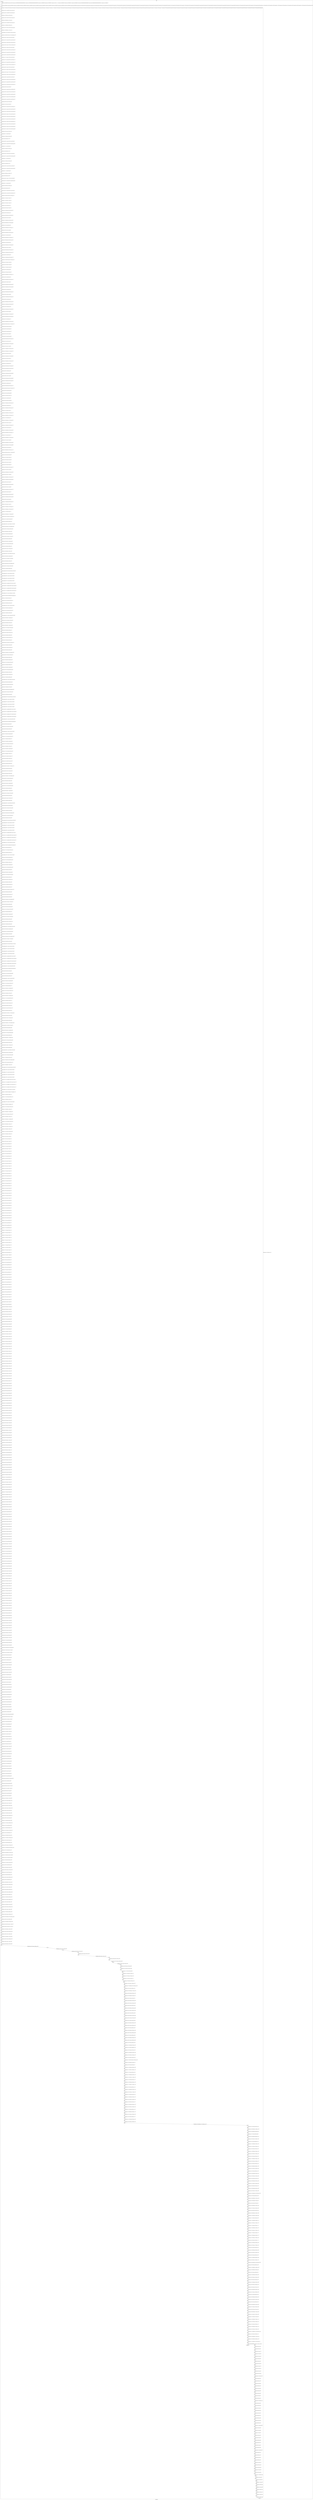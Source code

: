 digraph G {
label="Btor2XCFA";
subgraph cluster_0 {
label="main";
main_init[];
l1[];
l3[];
l4[];
l5[];
l6[];
l7[];
l8[];
l9[];
l10[];
l11[];
l12[];
l13[];
l14[];
l15[];
l16[];
l17[];
l18[];
l19[];
l20[];
l21[];
l22[];
l23[];
l24[];
l25[];
l26[];
l27[];
l28[];
l29[];
l30[];
l31[];
l32[];
l33[];
l34[];
l35[];
l36[];
l37[];
l38[];
l39[];
l40[];
l41[];
l42[];
l43[];
l44[];
l45[];
l46[];
l47[];
l48[];
l49[];
l50[];
l51[];
l52[];
l53[];
l54[];
l55[];
l56[];
l57[];
l58[];
l59[];
l60[];
l61[];
l62[];
l63[];
l64[];
l65[];
l66[];
l67[];
l68[];
l69[];
l70[];
l71[];
l72[];
l73[];
l74[];
l75[];
l76[];
l77[];
l78[];
l79[];
l80[];
l81[];
l82[];
l83[];
l84[];
l85[];
l86[];
l87[];
l88[];
l89[];
l90[];
l91[];
l92[];
l93[];
l94[];
l95[];
l96[];
l97[];
l98[];
l99[];
l100[];
l101[];
l102[];
l103[];
l104[];
l105[];
l106[];
l107[];
l108[];
l109[];
l110[];
l111[];
l112[];
l113[];
l114[];
l115[];
l116[];
l117[];
l118[];
l119[];
l120[];
l121[];
l122[];
l123[];
l124[];
l125[];
l126[];
l127[];
l128[];
l129[];
l130[];
l131[];
l132[];
l133[];
l134[];
l135[];
l136[];
l137[];
l138[];
l139[];
l140[];
l141[];
l142[];
l143[];
l144[];
l145[];
l146[];
l147[];
l148[];
l149[];
l150[];
l151[];
l152[];
l153[];
l154[];
l155[];
l156[];
l157[];
l158[];
l159[];
l160[];
l161[];
l162[];
l163[];
l164[];
l165[];
l166[];
l167[];
l168[];
l169[];
l170[];
l171[];
l172[];
l173[];
l174[];
l175[];
l176[];
l177[];
l178[];
l179[];
l180[];
l181[];
l182[];
l183[];
l184[];
l185[];
l186[];
l187[];
l188[];
l189[];
l190[];
l191[];
l192[];
l193[];
l194[];
l195[];
l196[];
l197[];
l198[];
l199[];
l200[];
l201[];
l202[];
l203[];
l204[];
l205[];
l206[];
l207[];
l208[];
l209[];
l210[];
l211[];
l212[];
l213[];
l214[];
l215[];
l216[];
l217[];
l218[];
l219[];
l220[];
l221[];
l222[];
l223[];
l224[];
l225[];
l226[];
l227[];
l228[];
l229[];
l230[];
l231[];
l232[];
l233[];
l234[];
l235[];
l236[];
l237[];
l238[];
l239[];
l240[];
l241[];
l242[];
l243[];
l244[];
l245[];
l246[];
l247[];
l248[];
l249[];
l250[];
l251[];
l252[];
l253[];
l254[];
l255[];
l256[];
l257[];
l258[];
l259[];
l260[];
l261[];
l262[];
l263[];
l264[];
l265[];
l266[];
l267[];
l268[];
l269[];
l270[];
l271[];
l272[];
l273[];
l274[];
l275[];
l276[];
l277[];
l278[];
l279[];
l280[];
l281[];
l282[];
l283[];
l284[];
l285[];
l286[];
l287[];
l288[];
l289[];
l290[];
l291[];
l292[];
l293[];
l294[];
l295[];
l296[];
l297[];
l298[];
l299[];
l300[];
l301[];
l302[];
l303[];
l304[];
l305[];
l306[];
l307[];
l308[];
l309[];
l310[];
l311[];
l312[];
l313[];
l314[];
l315[];
l316[];
l317[];
l318[];
l319[];
l320[];
l321[];
l322[];
l323[];
l324[];
l325[];
l326[];
l327[];
l328[];
l329[];
l330[];
l331[];
l332[];
l333[];
l334[];
l335[];
l336[];
l337[];
l338[];
l339[];
l340[];
l341[];
l342[];
l343[];
l344[];
l345[];
l346[];
l347[];
l348[];
l349[];
l350[];
l351[];
l352[];
l353[];
l354[];
l355[];
l356[];
l357[];
l358[];
l359[];
l360[];
l361[];
l362[];
l363[];
l364[];
l365[];
l366[];
l367[];
l368[];
l369[];
l370[];
l371[];
l372[];
l373[];
l374[];
l375[];
l376[];
l377[];
l378[];
l379[];
l380[];
l381[];
l382[];
l383[];
l384[];
l385[];
l386[];
l387[];
l388[];
l389[];
l390[];
l391[];
l392[];
l393[];
l394[];
l395[];
l396[];
l397[];
l398[];
l399[];
l400[];
l401[];
l402[];
l403[];
l404[];
l405[];
l406[];
l407[];
l408[];
l409[];
l410[];
l411[];
l412[];
l413[];
l414[];
l415[];
l416[];
l417[];
l418[];
l419[];
l420[];
l421[];
l422[];
l423[];
l424[];
l425[];
l426[];
l427[];
l428[];
l429[];
l430[];
l431[];
l432[];
l433[];
l434[];
l435[];
l436[];
l437[];
l438[];
l439[];
l440[];
l441[];
l442[];
l443[];
l444[];
l445[];
l446[];
l447[];
l448[];
l449[];
l450[];
l451[];
l452[];
l453[];
l454[];
l455[];
l456[];
l457[];
l458[];
l459[];
l460[];
l461[];
l462[];
l463[];
l464[];
l465[];
l466[];
l467[];
l468[];
l469[];
l470[];
l471[];
l472[];
l473[];
l474[];
l475[];
l476[];
l477[];
l478[];
l479[];
l480[];
l481[];
l482[];
l483[];
l484[];
l485[];
l486[];
l487[];
l488[];
l489[];
l490[];
l491[];
l492[];
l493[];
l494[];
l495[];
l496[];
l497[];
l498[];
l499[];
l500[];
l501[];
l502[];
l503[];
l504[];
l505[];
l506[];
l507[];
l508[];
l509[];
l510[];
l511[];
l512[];
l513[];
l514[];
l515[];
l516[];
l517[];
l518[];
l519[];
l520[];
l521[];
l522[];
l523[];
l524[];
l525[];
l526[];
l527[];
l528[];
l529[];
l530[];
l531[];
l532[];
l533[];
l534[];
l535[];
l536[];
l537[];
l538[];
l539[];
l540[];
l541[];
l542[];
l543[];
l544[];
l545[];
l546[];
l547[];
l548[];
l549[];
l550[];
l551[];
l552[];
l553[];
l554[];
l555[];
l556[];
l557[];
l558[];
l559[];
l560[];
l561[];
l562[];
l563[];
l564[];
l565[];
l566[];
l567[];
l568[];
l569[];
l570[];
l571[];
l572[];
l573[];
l574[];
l575[];
l576[];
l577[];
l578[];
l579[];
l580[];
l581[];
l582[];
l583[];
l584[];
l585[];
l586[];
l587[];
l588[];
l589[];
l590[];
l591[];
l592[];
l593[];
l594[];
l595[];
l596[];
l597[];
l598[];
l599[];
l600[];
l601[];
l602[];
l603[];
l604[];
l605[];
l606[];
l607[];
l608[];
l609[];
l610[];
l611[];
l612[];
l613[];
l614[];
l615[];
l616[];
l617[];
l618[];
l619[];
l620[];
l621[];
l622[];
l623[];
l624[];
l625[];
l626[];
l627[];
l628[];
l629[];
l630[];
l631[];
l632[];
l633[];
l634[];
l635[];
l636[];
l637[];
l638[];
l639[];
l640[];
l641[];
l642[];
l643[];
l644[];
l645[];
l646[];
l647[];
l648[];
l649[];
l650[];
l651[];
l652[];
l653[];
l654[];
l655[];
l656[];
l657[];
l658[];
l659[];
l660[];
l661[];
l662[];
l663[];
l664[];
l665[];
l666[];
l667[];
l668[];
l669[];
l670[];
l671[];
l672[];
l673[];
l674[];
l675[];
l676[];
l677[];
l678[];
l679[];
l680[];
l681[];
l682[];
l683[];
l684[];
l685[];
l686[];
l687[];
l688[];
l689[];
l690[];
l691[];
l692[];
l693[];
l694[];
l695[];
l696[];
l697[];
l698[];
l699[];
l700[];
l701[];
l702[];
l703[];
l704[];
l705[];
l706[];
l707[];
l708[];
l709[];
l710[];
l711[];
l712[];
l713[];
l714[];
l715[];
l716[];
l717[];
l718[];
l719[];
l720[];
l721[];
l722[];
l723[];
l724[];
l725[];
l726[];
l727[];
l728[];
l729[];
l730[];
l731[];
l732[];
l733[];
l734[];
l735[];
l736[];
l737[];
l738[];
l739[];
l740[];
l741[];
l742[];
l743[];
l744[];
l745[];
l746[];
l747[];
l748[];
l749[];
l750[];
l751[];
l752[];
l753[];
l754[];
l755[];
l756[];
l757[];
l758[];
l759[];
l760[];
l761[];
l762[];
l763[];
l764[];
l765[];
l766[];
l767[];
l768[];
l769[];
l770[];
l771[];
l772[];
l773[];
l774[];
l775[];
l776[];
l777[];
l778[];
l779[];
l780[];
l781[];
l782[];
l783[];
l784[];
l785[];
l786[];
l787[];
l788[];
l789[];
l790[];
l791[];
l792[];
l793[];
l794[];
l795[];
l796[];
l797[];
l798[];
l799[];
l800[];
l801[];
l802[];
l803[];
l804[];
l805[];
l806[];
l807[];
l808[];
l809[];
l810[];
l811[];
l812[];
l813[];
l814[];
l815[];
l816[];
l817[];
l818[];
l819[];
l820[];
l821[];
l822[];
l823[];
l824[];
l825[];
l826[];
l827[];
l828[];
l829[];
l830[];
l831[];
l832[];
l833[];
l834[];
l835[];
l836[];
l837[];
l838[];
l839[];
l840[];
l841[];
l842[];
l843[];
l844[];
l845[];
l846[];
l847[];
l848[];
l849[];
l850[];
l851[];
l852[];
l853[];
l854[];
l855[];
l856[];
l857[];
l858[];
l859[];
l860[];
l861[];
l862[];
l863[];
l864[];
l865[];
l866[];
l867[];
l868[];
l869[];
l870[];
l871[];
l872[];
l873[];
l874[];
l875[];
l876[];
l877[];
l878[];
l879[];
l880[];
l881[];
l882[];
l883[];
l884[];
l885[];
l886[];
l887[];
l888[];
l889[];
l890[];
l891[];
l892[];
l893[];
l894[];
l895[];
l896[];
l897[];
l898[];
l899[];
l900[];
l901[];
l902[];
l903[];
l904[];
l905[];
l906[];
l907[];
l908[];
l909[];
l910[];
l911[];
l912[];
l913[];
l914[];
l915[];
l916[];
l917[];
l918[];
l919[];
l920[];
l921[];
l922[];
l923[];
l924[];
l925[];
l926[];
l927[];
l928[];
l929[];
l930[];
l931[];
l932[];
l933[];
l934[];
l935[];
l936[];
l937[];
l938[];
l939[];
l940[];
l941[];
l942[];
l943[];
l944[];
l945[];
l946[];
l947[];
l948[];
l949[];
main_error[];
l950[];
l951[];
l952[];
l953[];
l954[];
l955[];
l956[];
l957[];
l958[];
l959[];
l960[];
l961[];
l962[];
l963[];
l964[];
l965[];
l966[];
l967[];
l968[];
l969[];
l970[];
l971[];
l972[];
l973[];
l974[];
l975[];
l976[];
l977[];
l978[];
l979[];
l980[];
l981[];
l982[];
l983[];
l984[];
l985[];
l986[];
l987[];
l988[];
l989[];
l990[];
l991[];
l992[];
l993[];
l994[];
l995[];
l996[];
l997[];
l998[];
l999[];
l1000[];
l1001[];
l1002[];
l1003[];
l1004[];
l1005[];
l1006[];
l1007[];
l1008[];
l1009[];
l1010[];
l1011[];
l1012[];
main_init -> l1 [label="[(assign const_5 #b00000000),(assign const_30 #b0),(assign const_133 #b00000000000000000000000000000001),(assign const_134 #b00000000000000000000000000000000),(assign const_148 #b00000000),(assign const_152 #b00000001),(assign const_194 #b11111111),(assign const_196 #b00000100),(assign const_198 #b00000011),(assign const_200 #b00000010),(assign const_235 #b000000000000000000000000),(assign const_502 #b00000000000000000000000000000101),(assign const_517 #b00000101)] "];
l3 -> l4 [label="[(havoc input_147),(havoc input_149),(havoc input_150),(havoc input_151),(havoc input_158),(havoc input_159),(havoc input_160),(havoc input_161),(havoc input_167),(havoc input_168),(havoc input_169),(havoc input_170),(havoc input_176),(havoc input_177),(havoc input_178),(havoc input_179),(havoc input_185),(havoc input_186),(havoc input_187),(havoc input_188),(havoc input_195),(havoc input_197),(havoc input_199),(havoc input_201),(havoc input_202),(havoc input_211),(havoc input_212),(havoc input_213),(havoc input_214),(havoc input_215),(havoc input_216),(havoc input_217),(havoc input_218),(havoc input_219),(havoc input_220),(havoc input_234),(havoc input_242),(havoc input_249),(havoc input_256),(havoc input_263),(havoc input_271),(havoc input_273),(havoc input_277),(havoc input_279),(havoc input_288),(havoc input_302),(havoc input_313),(havoc input_315),(havoc input_319),(havoc input_321),(havoc input_330),(havoc input_344),(havoc input_355),(havoc input_357),(havoc input_361),(havoc input_363),(havoc input_372),(havoc input_386),(havoc input_397),(havoc input_399),(havoc input_403),(havoc input_405),(havoc input_414),(havoc input_428),(havoc input_439),(havoc input_441),(havoc input_445),(havoc input_447),(havoc input_456),(havoc input_470)] "];
l4 -> l5 [label="[(assign ternary_135 (ite (= state_33 #b1) const_133 const_134))] "];
l5 -> l6 [label="[(assign ternary_136 (ite (= state_53 #b1) const_133 const_134))] "];
l6 -> l7 [label="[(assign binary_137 (bvadd ternary_135 ternary_136))] "];
l7 -> l8 [label="[(assign ternary_138 (ite (= state_73 #b1) const_133 const_134))] "];
l8 -> l9 [label="[(assign binary_139 (bvadd binary_137 ternary_138))] "];
l9 -> l10 [label="[(assign ternary_140 (ite (= state_93 #b1) const_133 const_134))] "];
l10 -> l11 [label="[(assign binary_141 (bvadd binary_139 ternary_140))] "];
l11 -> l12 [label="[(assign ternary_142 (ite (= state_113 #b1) const_133 const_134))] "];
l12 -> l13 [label="[(assign binary_143 (bvadd binary_141 ternary_142))] "];
l13 -> l14 [label="[(assign comparison_144 (ite (bvule binary_143 const_133) #b1 #b0))] "];
l14 -> l15 [label="[(assign binary_145 (bvand (bvnot state_131) (bvnot comparison_144)))] "];
l15 -> l16 [label="[(assign ternary_153 (ite (= input_151 #b1) const_152 state_6))] "];
l16 -> l17 [label="[(assign ternary_154 (ite (= input_150 #b1) const_148 ternary_153))] "];
l17 -> l18 [label="[(assign ternary_155 (ite (= input_149 #b1) const_148 ternary_154))] "];
l18 -> l19 [label="[(assign ternary_156 (ite (= input_147 #b1) const_148 ternary_155))] "];
l19 -> l20 [label="[(assign ternary_162 (ite (= input_161 #b1) const_152 state_8))] "];
l20 -> l21 [label="[(assign ternary_163 (ite (= input_160 #b1) const_148 ternary_162))] "];
l21 -> l22 [label="[(assign ternary_164 (ite (= input_159 #b1) const_148 ternary_163))] "];
l22 -> l23 [label="[(assign ternary_165 (ite (= input_158 #b1) const_148 ternary_164))] "];
l23 -> l24 [label="[(assign ternary_171 (ite (= input_170 #b1) const_152 state_10))] "];
l24 -> l25 [label="[(assign ternary_172 (ite (= input_169 #b1) const_148 ternary_171))] "];
l25 -> l26 [label="[(assign ternary_173 (ite (= input_168 #b1) const_148 ternary_172))] "];
l26 -> l27 [label="[(assign ternary_174 (ite (= input_167 #b1) const_148 ternary_173))] "];
l27 -> l28 [label="[(assign ternary_180 (ite (= input_179 #b1) const_152 state_12))] "];
l28 -> l29 [label="[(assign ternary_181 (ite (= input_178 #b1) const_148 ternary_180))] "];
l29 -> l30 [label="[(assign ternary_182 (ite (= input_177 #b1) const_148 ternary_181))] "];
l30 -> l31 [label="[(assign ternary_183 (ite (= input_176 #b1) const_148 ternary_182))] "];
l31 -> l32 [label="[(assign ternary_189 (ite (= input_188 #b1) const_152 state_14))] "];
l32 -> l33 [label="[(assign ternary_190 (ite (= input_187 #b1) const_148 ternary_189))] "];
l33 -> l34 [label="[(assign ternary_191 (ite (= input_186 #b1) const_148 ternary_190))] "];
l34 -> l35 [label="[(assign ternary_192 (ite (= input_185 #b1) const_148 ternary_191))] "];
l35 -> l36 [label="[(assign binary_203 (bvxor const_194 state_16))] "];
l36 -> l37 [label="[(assign ternary_204 (ite (= input_202 #b1) const_148 binary_203))] "];
l37 -> l38 [label="[(assign ternary_205 (ite (= input_201 #b1) const_152 ternary_204))] "];
l38 -> l39 [label="[(assign ternary_206 (ite (= input_199 #b1) const_200 ternary_205))] "];
l39 -> l40 [label="[(assign ternary_207 (ite (= input_197 #b1) const_198 ternary_206))] "];
l40 -> l41 [label="[(assign ternary_208 (ite (= input_195 #b1) const_196 ternary_207))] "];
l41 -> l42 [label="[(assign binary_209 (bvxor const_194 ternary_208))] "];
l42 -> l43 [label="[(assign binary_221 (bvxor const_194 state_18))] "];
l43 -> l44 [label="[(assign ternary_222 (ite (= input_220 #b1) const_148 binary_221))] "];
l44 -> l45 [label="[(assign ternary_223 (ite (= input_219 #b1) const_194 ternary_222))] "];
l45 -> l46 [label="[(assign ternary_224 (ite (= input_218 #b1) const_152 ternary_223))] "];
l46 -> l47 [label="[(assign ternary_225 (ite (= input_217 #b1) const_194 ternary_224))] "];
l47 -> l48 [label="[(assign ternary_226 (ite (= input_216 #b1) const_200 ternary_225))] "];
l48 -> l49 [label="[(assign ternary_227 (ite (= input_215 #b1) const_194 ternary_226))] "];
l49 -> l50 [label="[(assign ternary_228 (ite (= input_214 #b1) const_198 ternary_227))] "];
l50 -> l51 [label="[(assign ternary_229 (ite (= input_213 #b1) const_194 ternary_228))] "];
l51 -> l52 [label="[(assign ternary_230 (ite (= input_212 #b1) const_196 ternary_229))] "];
l52 -> l53 [label="[(assign ternary_231 (ite (= input_211 #b1) const_194 ternary_230))] "];
l53 -> l54 [label="[(assign binary_232 (bvxor const_194 ternary_231))] "];
l54 -> l55 [label="[(assign binary_236 (++ const_235 state_20))] "];
l55 -> l56 [label="[(assign binary_237 (bvadd const_133 binary_236))] "];
l56 -> l57 [label="[(assign slice_238 (extract binary_237 0 8))] "];
l57 -> l58 [label="[(assign ternary_239 (ite (= input_149 #b1) const_148 state_20))] "];
l58 -> l59 [label="[(assign ternary_240 (ite (= input_234 #b1) slice_238 ternary_239))] "];
l59 -> l60 [label="[(assign binary_243 (++ const_235 state_22))] "];
l60 -> l61 [label="[(assign binary_244 (bvadd const_133 binary_243))] "];
l61 -> l62 [label="[(assign slice_245 (extract binary_244 0 8))] "];
l62 -> l63 [label="[(assign ternary_246 (ite (= input_159 #b1) const_148 state_22))] "];
l63 -> l64 [label="[(assign ternary_247 (ite (= input_242 #b1) slice_245 ternary_246))] "];
l64 -> l65 [label="[(assign binary_250 (++ const_235 state_24))] "];
l65 -> l66 [label="[(assign binary_251 (bvadd const_133 binary_250))] "];
l66 -> l67 [label="[(assign slice_252 (extract binary_251 0 8))] "];
l67 -> l68 [label="[(assign ternary_253 (ite (= input_168 #b1) const_148 state_24))] "];
l68 -> l69 [label="[(assign ternary_254 (ite (= input_249 #b1) slice_252 ternary_253))] "];
l69 -> l70 [label="[(assign binary_257 (++ const_235 state_26))] "];
l70 -> l71 [label="[(assign binary_258 (bvadd const_133 binary_257))] "];
l71 -> l72 [label="[(assign slice_259 (extract binary_258 0 8))] "];
l72 -> l73 [label="[(assign ternary_260 (ite (= input_177 #b1) const_148 state_26))] "];
l73 -> l74 [label="[(assign ternary_261 (ite (= input_256 #b1) slice_259 ternary_260))] "];
l74 -> l75 [label="[(assign binary_264 (++ const_235 state_28))] "];
l75 -> l76 [label="[(assign binary_265 (bvadd const_133 binary_264))] "];
l76 -> l77 [label="[(assign slice_266 (extract binary_265 0 8))] "];
l77 -> l78 [label="[(assign ternary_267 (ite (= input_186 #b1) const_148 state_28))] "];
l78 -> l79 [label="[(assign ternary_268 (ite (= input_263 #b1) slice_266 ternary_267))] "];
l79 -> l80 [label="[(assign binary_270 (bvand (bvnot state_31) (bvnot input_151)))] "];
l80 -> l81 [label="[(assign binary_272 (bvor binary_270 input_271))] "];
l81 -> l82 [label="[(assign binary_274 (bvor binary_272 input_273))] "];
l82 -> l83 [label="[(assign binary_275 (bvor binary_274 input_147))] "];
l83 -> l84 [label="[(assign binary_278 (bvor state_33 input_277))] "];
l84 -> l85 [label="[(assign binary_280 (bvor binary_278 input_279))] "];
l85 -> l86 [label="[(assign binary_281 (bvand binary_280 (bvnot input_219)))] "];
l86 -> l87 [label="[(assign binary_283 (bvor state_35 input_151))] "];
l87 -> l88 [label="[(assign binary_284 (bvand binary_283 (bvnot input_202)))] "];
l88 -> l89 [label="[(assign binary_286 (bvor state_37 input_202))] "];
l89 -> l90 [label="[(assign binary_287 (bvand binary_286 (bvnot input_150)))] "];
l90 -> l91 [label="[(assign binary_289 (bvand binary_287 (bvnot input_288)))] "];
l91 -> l92 [label="[(assign binary_291 (bvor state_39 input_150))] "];
l92 -> l93 [label="[(assign binary_292 (bvand binary_291 (bvnot input_271)))] "];
l93 -> l94 [label="[(assign binary_294 (bvor state_41 input_288))] "];
l94 -> l95 [label="[(assign binary_295 (bvand binary_294 (bvnot input_220)))] "];
l95 -> l96 [label="[(assign binary_297 (bvor state_43 input_220))] "];
l96 -> l97 [label="[(assign binary_298 (bvand binary_297 (bvnot input_277)))] "];
l97 -> l98 [label="[(assign binary_299 (bvand binary_298 (bvnot input_149)))] "];
l98 -> l99 [label="[(assign binary_301 (bvor state_45 input_149))] "];
l99 -> l100 [label="[(assign binary_303 (bvand binary_301 (bvnot input_302)))] "];
l100 -> l101 [label="[(assign binary_305 (bvor state_47 input_302))] "];
l101 -> l102 [label="[(assign binary_306 (bvand binary_305 (bvnot input_279)))] "];
l102 -> l103 [label="[(assign binary_307 (bvand binary_306 (bvnot input_273)))] "];
l103 -> l104 [label="[(assign binary_309 (bvor state_49 input_219))] "];
l104 -> l105 [label="[(assign binary_310 (bvand binary_309 (bvnot input_147)))] "];
l105 -> l106 [label="[(assign binary_312 (bvand (bvnot state_51) (bvnot input_161)))] "];
l106 -> l107 [label="[(assign binary_314 (bvor binary_312 input_313))] "];
l107 -> l108 [label="[(assign binary_316 (bvor binary_314 input_315))] "];
l108 -> l109 [label="[(assign binary_317 (bvor binary_316 input_158))] "];
l109 -> l110 [label="[(assign binary_320 (bvor state_53 input_319))] "];
l110 -> l111 [label="[(assign binary_322 (bvor binary_320 input_321))] "];
l111 -> l112 [label="[(assign binary_323 (bvand binary_322 (bvnot input_217)))] "];
l112 -> l113 [label="[(assign binary_325 (bvor state_55 input_161))] "];
l113 -> l114 [label="[(assign binary_326 (bvand binary_325 (bvnot input_201)))] "];
l114 -> l115 [label="[(assign binary_328 (bvor state_57 input_201))] "];
l115 -> l116 [label="[(assign binary_329 (bvand binary_328 (bvnot input_160)))] "];
l116 -> l117 [label="[(assign binary_331 (bvand binary_329 (bvnot input_330)))] "];
l117 -> l118 [label="[(assign binary_333 (bvor state_59 input_160))] "];
l118 -> l119 [label="[(assign binary_334 (bvand binary_333 (bvnot input_313)))] "];
l119 -> l120 [label="[(assign binary_336 (bvor state_61 input_330))] "];
l120 -> l121 [label="[(assign binary_337 (bvand binary_336 (bvnot input_218)))] "];
l121 -> l122 [label="[(assign binary_339 (bvor state_63 input_218))] "];
l122 -> l123 [label="[(assign binary_340 (bvand binary_339 (bvnot input_319)))] "];
l123 -> l124 [label="[(assign binary_341 (bvand binary_340 (bvnot input_159)))] "];
l124 -> l125 [label="[(assign binary_343 (bvor state_65 input_159))] "];
l125 -> l126 [label="[(assign binary_345 (bvand binary_343 (bvnot input_344)))] "];
l126 -> l127 [label="[(assign binary_347 (bvor state_67 input_344))] "];
l127 -> l128 [label="[(assign binary_348 (bvand binary_347 (bvnot input_321)))] "];
l128 -> l129 [label="[(assign binary_349 (bvand binary_348 (bvnot input_315)))] "];
l129 -> l130 [label="[(assign binary_351 (bvor state_69 input_217))] "];
l130 -> l131 [label="[(assign binary_352 (bvand binary_351 (bvnot input_158)))] "];
l131 -> l132 [label="[(assign binary_354 (bvand (bvnot state_71) (bvnot input_170)))] "];
l132 -> l133 [label="[(assign binary_356 (bvor binary_354 input_355))] "];
l133 -> l134 [label="[(assign binary_358 (bvor binary_356 input_357))] "];
l134 -> l135 [label="[(assign binary_359 (bvor binary_358 input_167))] "];
l135 -> l136 [label="[(assign binary_362 (bvor state_73 input_361))] "];
l136 -> l137 [label="[(assign binary_364 (bvor binary_362 input_363))] "];
l137 -> l138 [label="[(assign binary_365 (bvand binary_364 (bvnot input_215)))] "];
l138 -> l139 [label="[(assign binary_367 (bvor state_75 input_170))] "];
l139 -> l140 [label="[(assign binary_368 (bvand binary_367 (bvnot input_199)))] "];
l140 -> l141 [label="[(assign binary_370 (bvor state_77 input_199))] "];
l141 -> l142 [label="[(assign binary_371 (bvand binary_370 (bvnot input_169)))] "];
l142 -> l143 [label="[(assign binary_373 (bvand binary_371 (bvnot input_372)))] "];
l143 -> l144 [label="[(assign binary_375 (bvor state_79 input_169))] "];
l144 -> l145 [label="[(assign binary_376 (bvand binary_375 (bvnot input_355)))] "];
l145 -> l146 [label="[(assign binary_378 (bvor state_81 input_372))] "];
l146 -> l147 [label="[(assign binary_379 (bvand binary_378 (bvnot input_216)))] "];
l147 -> l148 [label="[(assign binary_381 (bvor state_83 input_216))] "];
l148 -> l149 [label="[(assign binary_382 (bvand binary_381 (bvnot input_361)))] "];
l149 -> l150 [label="[(assign binary_383 (bvand binary_382 (bvnot input_168)))] "];
l150 -> l151 [label="[(assign binary_385 (bvor state_85 input_168))] "];
l151 -> l152 [label="[(assign binary_387 (bvand binary_385 (bvnot input_386)))] "];
l152 -> l153 [label="[(assign binary_389 (bvor state_87 input_386))] "];
l153 -> l154 [label="[(assign binary_390 (bvand binary_389 (bvnot input_363)))] "];
l154 -> l155 [label="[(assign binary_391 (bvand binary_390 (bvnot input_357)))] "];
l155 -> l156 [label="[(assign binary_393 (bvor state_89 input_215))] "];
l156 -> l157 [label="[(assign binary_394 (bvand binary_393 (bvnot input_167)))] "];
l157 -> l158 [label="[(assign binary_396 (bvand (bvnot state_91) (bvnot input_179)))] "];
l158 -> l159 [label="[(assign binary_398 (bvor binary_396 input_397))] "];
l159 -> l160 [label="[(assign binary_400 (bvor binary_398 input_399))] "];
l160 -> l161 [label="[(assign binary_401 (bvor binary_400 input_176))] "];
l161 -> l162 [label="[(assign binary_404 (bvor state_93 input_403))] "];
l162 -> l163 [label="[(assign binary_406 (bvor binary_404 input_405))] "];
l163 -> l164 [label="[(assign binary_407 (bvand binary_406 (bvnot input_213)))] "];
l164 -> l165 [label="[(assign binary_409 (bvor state_95 input_179))] "];
l165 -> l166 [label="[(assign binary_410 (bvand binary_409 (bvnot input_197)))] "];
l166 -> l167 [label="[(assign binary_412 (bvor state_97 input_197))] "];
l167 -> l168 [label="[(assign binary_413 (bvand binary_412 (bvnot input_178)))] "];
l168 -> l169 [label="[(assign binary_415 (bvand binary_413 (bvnot input_414)))] "];
l169 -> l170 [label="[(assign binary_417 (bvor state_99 input_178))] "];
l170 -> l171 [label="[(assign binary_418 (bvand binary_417 (bvnot input_397)))] "];
l171 -> l172 [label="[(assign binary_420 (bvor state_101 input_414))] "];
l172 -> l173 [label="[(assign binary_421 (bvand binary_420 (bvnot input_214)))] "];
l173 -> l174 [label="[(assign binary_423 (bvor state_103 input_214))] "];
l174 -> l175 [label="[(assign binary_424 (bvand binary_423 (bvnot input_403)))] "];
l175 -> l176 [label="[(assign binary_425 (bvand binary_424 (bvnot input_177)))] "];
l176 -> l177 [label="[(assign binary_427 (bvor state_105 input_177))] "];
l177 -> l178 [label="[(assign binary_429 (bvand binary_427 (bvnot input_428)))] "];
l178 -> l179 [label="[(assign binary_431 (bvor state_107 input_428))] "];
l179 -> l180 [label="[(assign binary_432 (bvand binary_431 (bvnot input_405)))] "];
l180 -> l181 [label="[(assign binary_433 (bvand binary_432 (bvnot input_399)))] "];
l181 -> l182 [label="[(assign binary_435 (bvor state_109 input_213))] "];
l182 -> l183 [label="[(assign binary_436 (bvand binary_435 (bvnot input_176)))] "];
l183 -> l184 [label="[(assign binary_438 (bvand (bvnot state_111) (bvnot input_188)))] "];
l184 -> l185 [label="[(assign binary_440 (bvor binary_438 input_439))] "];
l185 -> l186 [label="[(assign binary_442 (bvor binary_440 input_441))] "];
l186 -> l187 [label="[(assign binary_443 (bvor binary_442 input_185))] "];
l187 -> l188 [label="[(assign binary_446 (bvor state_113 input_445))] "];
l188 -> l189 [label="[(assign binary_448 (bvor binary_446 input_447))] "];
l189 -> l190 [label="[(assign binary_449 (bvand binary_448 (bvnot input_211)))] "];
l190 -> l191 [label="[(assign binary_451 (bvor state_115 input_188))] "];
l191 -> l192 [label="[(assign binary_452 (bvand binary_451 (bvnot input_195)))] "];
l192 -> l193 [label="[(assign binary_454 (bvor state_117 input_195))] "];
l193 -> l194 [label="[(assign binary_455 (bvand binary_454 (bvnot input_187)))] "];
l194 -> l195 [label="[(assign binary_457 (bvand binary_455 (bvnot input_456)))] "];
l195 -> l196 [label="[(assign binary_459 (bvor state_119 input_187))] "];
l196 -> l197 [label="[(assign binary_460 (bvand binary_459 (bvnot input_439)))] "];
l197 -> l198 [label="[(assign binary_462 (bvor state_121 input_456))] "];
l198 -> l199 [label="[(assign binary_463 (bvand binary_462 (bvnot input_212)))] "];
l199 -> l200 [label="[(assign binary_465 (bvor state_123 input_212))] "];
l200 -> l201 [label="[(assign binary_466 (bvand binary_465 (bvnot input_445)))] "];
l201 -> l202 [label="[(assign binary_467 (bvand binary_466 (bvnot input_186)))] "];
l202 -> l203 [label="[(assign binary_469 (bvor state_125 input_186))] "];
l203 -> l204 [label="[(assign binary_471 (bvand binary_469 (bvnot input_470)))] "];
l204 -> l205 [label="[(assign binary_473 (bvor state_127 input_470))] "];
l205 -> l206 [label="[(assign binary_474 (bvand binary_473 (bvnot input_447)))] "];
l206 -> l207 [label="[(assign binary_475 (bvand binary_474 (bvnot input_441)))] "];
l207 -> l208 [label="[(assign binary_477 (bvor state_129 input_211))] "];
l208 -> l209 [label="[(assign binary_478 (bvand binary_477 (bvnot input_185)))] "];
l209 -> l210 [label="[(assign binary_480 (bvor (bvnot state_31) (bvnot input_151)))] "];
l210 -> l211 [label="[(assign binary_481 (bvor state_35 (bvnot input_202)))] "];
l211 -> l212 [label="[(assign binary_482 (bvand binary_480 binary_481))] "];
l212 -> l213 [label="[(assign comparison_483 (ite (= const_194 binary_221) #b1 #b0))] "];
l213 -> l214 [label="[(assign binary_484 (bvand state_37 (bvnot comparison_483)))] "];
l214 -> l215 [label="[(assign binary_485 (bvor (bvnot input_150) binary_484))] "];
l215 -> l216 [label="[(assign binary_486 (bvand binary_482 binary_485))] "];
l216 -> l217 [label="[(assign binary_487 (bvand state_39 comparison_483))] "];
l217 -> l218 [label="[(assign binary_488 (bvor (bvnot input_271) binary_487))] "];
l218 -> l219 [label="[(assign binary_489 (bvand binary_486 binary_488))] "];
l219 -> l220 [label="[(assign binary_490 (bvand state_37 comparison_483))] "];
l220 -> l221 [label="[(assign binary_491 (bvor (bvnot input_288) binary_490))] "];
l221 -> l222 [label="[(assign binary_492 (bvand binary_489 binary_491))] "];
l222 -> l223 [label="[(assign binary_493 (bvor state_41 (bvnot input_220)))] "];
l223 -> l224 [label="[(assign binary_494 (bvand binary_492 binary_493))] "];
l224 -> l225 [label="[(assign comparison_495 (ite (= const_148 binary_203) #b1 #b0))] "];
l225 -> l226 [label="[(assign binary_496 (bvand state_43 comparison_495))] "];
l226 -> l227 [label="[(assign binary_497 (bvor (bvnot input_277) binary_496))] "];
l227 -> l228 [label="[(assign binary_498 (bvand binary_494 binary_497))] "];
l228 -> l229 [label="[(assign binary_499 (bvand state_43 (bvnot comparison_495)))] "];
l229 -> l230 [label="[(assign binary_500 (bvor (bvnot input_149) binary_499))] "];
l230 -> l231 [label="[(assign binary_501 (bvand binary_498 binary_500))] "];
l231 -> l232 [label="[(assign comparison_503 (ite (bvule const_502 binary_236) #b1 #b0))] "];
l232 -> l233 [label="[(assign comparison_504 (ite (= const_148 state_20) #b1 #b0))] "];
l233 -> l234 [label="[(assign comparison_505 (ite (= const_152 state_20) #b1 #b0))] "];
l234 -> l235 [label="[(assign comparison_506 (ite (= const_200 state_20) #b1 #b0))] "];
l235 -> l236 [label="[(assign comparison_507 (ite (= const_198 state_20) #b1 #b0))] "];
l236 -> l237 [label="[(assign ternary_508 (ite (= comparison_507 #b1) state_12 state_14))] "];
l237 -> l238 [label="[(assign ternary_509 (ite (= comparison_506 #b1) state_10 ternary_508))] "];
l238 -> l239 [label="[(assign ternary_510 (ite (= comparison_505 #b1) state_8 ternary_509))] "];
l239 -> l240 [label="[(assign ternary_511 (ite (= comparison_504 #b1) state_6 ternary_510))] "];
l240 -> l241 [label="[(assign comparison_512 (ite (= const_148 ternary_511) #b1 #b0))] "];
l241 -> l242 [label="[(assign binary_513 (bvand (bvnot comparison_503) comparison_512))] "];
l242 -> l243 [label="[(assign binary_514 (bvand state_45 binary_513))] "];
l243 -> l244 [label="[(assign binary_515 (bvor (bvnot input_234) binary_514))] "];
l244 -> l245 [label="[(assign binary_516 (bvand binary_501 binary_515))] "];
l245 -> l246 [label="[(assign comparison_518 (ite (= const_517 state_20) #b1 #b0))] "];
l246 -> l247 [label="[(assign binary_519 (bvand state_45 comparison_518))] "];
l247 -> l248 [label="[(assign binary_520 (bvor (bvnot input_302) binary_519))] "];
l248 -> l249 [label="[(assign binary_521 (bvand binary_516 binary_520))] "];
l249 -> l250 [label="[(assign comparison_522 (ite (= binary_221 binary_203) #b1 #b0))] "];
l250 -> l251 [label="[(assign binary_523 (bvand state_47 comparison_522))] "];
l251 -> l252 [label="[(assign binary_524 (bvor (bvnot input_279) binary_523))] "];
l252 -> l253 [label="[(assign binary_525 (bvand binary_521 binary_524))] "];
l253 -> l254 [label="[(assign binary_526 (bvand state_47 comparison_483))] "];
l254 -> l255 [label="[(assign binary_527 (bvor (bvnot input_273) binary_526))] "];
l255 -> l256 [label="[(assign binary_528 (bvand binary_525 binary_527))] "];
l256 -> l257 [label="[(assign binary_529 (bvor state_33 (bvnot input_219)))] "];
l257 -> l258 [label="[(assign binary_530 (bvand binary_528 binary_529))] "];
l258 -> l259 [label="[(assign binary_531 (bvor state_49 (bvnot input_147)))] "];
l259 -> l260 [label="[(assign binary_532 (bvand binary_530 binary_531))] "];
l260 -> l261 [label="[(assign binary_533 (bvor (bvnot state_51) (bvnot input_161)))] "];
l261 -> l262 [label="[(assign binary_534 (bvand binary_532 binary_533))] "];
l262 -> l263 [label="[(assign binary_535 (bvor state_55 (bvnot input_201)))] "];
l263 -> l264 [label="[(assign binary_536 (bvand binary_534 binary_535))] "];
l264 -> l265 [label="[(assign binary_537 (bvand state_57 (bvnot comparison_483)))] "];
l265 -> l266 [label="[(assign binary_538 (bvor (bvnot input_160) binary_537))] "];
l266 -> l267 [label="[(assign binary_539 (bvand binary_536 binary_538))] "];
l267 -> l268 [label="[(assign binary_540 (bvand state_59 comparison_483))] "];
l268 -> l269 [label="[(assign binary_541 (bvor (bvnot input_313) binary_540))] "];
l269 -> l270 [label="[(assign binary_542 (bvand binary_539 binary_541))] "];
l270 -> l271 [label="[(assign binary_543 (bvand state_57 comparison_483))] "];
l271 -> l272 [label="[(assign binary_544 (bvor (bvnot input_330) binary_543))] "];
l272 -> l273 [label="[(assign binary_545 (bvand binary_542 binary_544))] "];
l273 -> l274 [label="[(assign binary_546 (bvor state_61 (bvnot input_218)))] "];
l274 -> l275 [label="[(assign binary_547 (bvand binary_545 binary_546))] "];
l275 -> l276 [label="[(assign comparison_548 (ite (= const_152 binary_203) #b1 #b0))] "];
l276 -> l277 [label="[(assign binary_549 (bvand state_63 comparison_548))] "];
l277 -> l278 [label="[(assign binary_550 (bvor (bvnot input_319) binary_549))] "];
l278 -> l279 [label="[(assign binary_551 (bvand binary_547 binary_550))] "];
l279 -> l280 [label="[(assign binary_552 (bvand state_63 (bvnot comparison_548)))] "];
l280 -> l281 [label="[(assign binary_553 (bvor (bvnot input_159) binary_552))] "];
l281 -> l282 [label="[(assign binary_554 (bvand binary_551 binary_553))] "];
l282 -> l283 [label="[(assign comparison_555 (ite (bvule const_502 binary_243) #b1 #b0))] "];
l283 -> l284 [label="[(assign comparison_556 (ite (= const_148 state_22) #b1 #b0))] "];
l284 -> l285 [label="[(assign comparison_557 (ite (= const_152 state_22) #b1 #b0))] "];
l285 -> l286 [label="[(assign comparison_558 (ite (= const_200 state_22) #b1 #b0))] "];
l286 -> l287 [label="[(assign comparison_559 (ite (= const_198 state_22) #b1 #b0))] "];
l287 -> l288 [label="[(assign ternary_560 (ite (= comparison_559 #b1) state_12 state_14))] "];
l288 -> l289 [label="[(assign ternary_561 (ite (= comparison_558 #b1) state_10 ternary_560))] "];
l289 -> l290 [label="[(assign ternary_562 (ite (= comparison_557 #b1) state_8 ternary_561))] "];
l290 -> l291 [label="[(assign ternary_563 (ite (= comparison_556 #b1) state_6 ternary_562))] "];
l291 -> l292 [label="[(assign comparison_564 (ite (= const_148 ternary_563) #b1 #b0))] "];
l292 -> l293 [label="[(assign binary_565 (bvand (bvnot comparison_555) comparison_564))] "];
l293 -> l294 [label="[(assign binary_566 (bvand state_65 binary_565))] "];
l294 -> l295 [label="[(assign binary_567 (bvor (bvnot input_242) binary_566))] "];
l295 -> l296 [label="[(assign binary_568 (bvand binary_554 binary_567))] "];
l296 -> l297 [label="[(assign comparison_569 (ite (= const_517 state_22) #b1 #b0))] "];
l297 -> l298 [label="[(assign binary_570 (bvand state_65 comparison_569))] "];
l298 -> l299 [label="[(assign binary_571 (bvor (bvnot input_344) binary_570))] "];
l299 -> l300 [label="[(assign binary_572 (bvand binary_568 binary_571))] "];
l300 -> l301 [label="[(assign binary_573 (bvand state_67 comparison_522))] "];
l301 -> l302 [label="[(assign binary_574 (bvor (bvnot input_321) binary_573))] "];
l302 -> l303 [label="[(assign binary_575 (bvand binary_572 binary_574))] "];
l303 -> l304 [label="[(assign binary_576 (bvand state_67 comparison_483))] "];
l304 -> l305 [label="[(assign binary_577 (bvor (bvnot input_315) binary_576))] "];
l305 -> l306 [label="[(assign binary_578 (bvand binary_575 binary_577))] "];
l306 -> l307 [label="[(assign binary_579 (bvor state_53 (bvnot input_217)))] "];
l307 -> l308 [label="[(assign binary_580 (bvand binary_578 binary_579))] "];
l308 -> l309 [label="[(assign binary_581 (bvor state_69 (bvnot input_158)))] "];
l309 -> l310 [label="[(assign binary_582 (bvand binary_580 binary_581))] "];
l310 -> l311 [label="[(assign binary_583 (bvor (bvnot state_71) (bvnot input_170)))] "];
l311 -> l312 [label="[(assign binary_584 (bvand binary_582 binary_583))] "];
l312 -> l313 [label="[(assign binary_585 (bvor state_75 (bvnot input_199)))] "];
l313 -> l314 [label="[(assign binary_586 (bvand binary_584 binary_585))] "];
l314 -> l315 [label="[(assign binary_587 (bvand state_77 (bvnot comparison_483)))] "];
l315 -> l316 [label="[(assign binary_588 (bvor (bvnot input_169) binary_587))] "];
l316 -> l317 [label="[(assign binary_589 (bvand binary_586 binary_588))] "];
l317 -> l318 [label="[(assign binary_590 (bvand state_79 comparison_483))] "];
l318 -> l319 [label="[(assign binary_591 (bvor (bvnot input_355) binary_590))] "];
l319 -> l320 [label="[(assign binary_592 (bvand binary_589 binary_591))] "];
l320 -> l321 [label="[(assign binary_593 (bvand state_77 comparison_483))] "];
l321 -> l322 [label="[(assign binary_594 (bvor (bvnot input_372) binary_593))] "];
l322 -> l323 [label="[(assign binary_595 (bvand binary_592 binary_594))] "];
l323 -> l324 [label="[(assign binary_596 (bvor state_81 (bvnot input_216)))] "];
l324 -> l325 [label="[(assign binary_597 (bvand binary_595 binary_596))] "];
l325 -> l326 [label="[(assign comparison_598 (ite (= const_200 binary_203) #b1 #b0))] "];
l326 -> l327 [label="[(assign binary_599 (bvand state_83 comparison_598))] "];
l327 -> l328 [label="[(assign binary_600 (bvor (bvnot input_361) binary_599))] "];
l328 -> l329 [label="[(assign binary_601 (bvand binary_597 binary_600))] "];
l329 -> l330 [label="[(assign binary_602 (bvand state_83 (bvnot comparison_598)))] "];
l330 -> l331 [label="[(assign binary_603 (bvor (bvnot input_168) binary_602))] "];
l331 -> l332 [label="[(assign binary_604 (bvand binary_601 binary_603))] "];
l332 -> l333 [label="[(assign comparison_605 (ite (bvule const_502 binary_250) #b1 #b0))] "];
l333 -> l334 [label="[(assign comparison_606 (ite (= const_148 state_24) #b1 #b0))] "];
l334 -> l335 [label="[(assign comparison_607 (ite (= const_152 state_24) #b1 #b0))] "];
l335 -> l336 [label="[(assign comparison_608 (ite (= const_200 state_24) #b1 #b0))] "];
l336 -> l337 [label="[(assign comparison_609 (ite (= const_198 state_24) #b1 #b0))] "];
l337 -> l338 [label="[(assign ternary_610 (ite (= comparison_609 #b1) state_12 state_14))] "];
l338 -> l339 [label="[(assign ternary_611 (ite (= comparison_608 #b1) state_10 ternary_610))] "];
l339 -> l340 [label="[(assign ternary_612 (ite (= comparison_607 #b1) state_8 ternary_611))] "];
l340 -> l341 [label="[(assign ternary_613 (ite (= comparison_606 #b1) state_6 ternary_612))] "];
l341 -> l342 [label="[(assign comparison_614 (ite (= const_148 ternary_613) #b1 #b0))] "];
l342 -> l343 [label="[(assign binary_615 (bvand (bvnot comparison_605) comparison_614))] "];
l343 -> l344 [label="[(assign binary_616 (bvand state_85 binary_615))] "];
l344 -> l345 [label="[(assign binary_617 (bvor (bvnot input_249) binary_616))] "];
l345 -> l346 [label="[(assign binary_618 (bvand binary_604 binary_617))] "];
l346 -> l347 [label="[(assign comparison_619 (ite (= const_517 state_24) #b1 #b0))] "];
l347 -> l348 [label="[(assign binary_620 (bvand state_85 comparison_619))] "];
l348 -> l349 [label="[(assign binary_621 (bvor (bvnot input_386) binary_620))] "];
l349 -> l350 [label="[(assign binary_622 (bvand binary_618 binary_621))] "];
l350 -> l351 [label="[(assign binary_623 (bvand state_87 comparison_522))] "];
l351 -> l352 [label="[(assign binary_624 (bvor (bvnot input_363) binary_623))] "];
l352 -> l353 [label="[(assign binary_625 (bvand binary_622 binary_624))] "];
l353 -> l354 [label="[(assign binary_626 (bvand state_87 comparison_483))] "];
l354 -> l355 [label="[(assign binary_627 (bvor (bvnot input_357) binary_626))] "];
l355 -> l356 [label="[(assign binary_628 (bvand binary_625 binary_627))] "];
l356 -> l357 [label="[(assign binary_629 (bvor state_73 (bvnot input_215)))] "];
l357 -> l358 [label="[(assign binary_630 (bvand binary_628 binary_629))] "];
l358 -> l359 [label="[(assign binary_631 (bvor state_89 (bvnot input_167)))] "];
l359 -> l360 [label="[(assign binary_632 (bvand binary_630 binary_631))] "];
l360 -> l361 [label="[(assign binary_633 (bvor (bvnot state_91) (bvnot input_179)))] "];
l361 -> l362 [label="[(assign binary_634 (bvand binary_632 binary_633))] "];
l362 -> l363 [label="[(assign binary_635 (bvor state_95 (bvnot input_197)))] "];
l363 -> l364 [label="[(assign binary_636 (bvand binary_634 binary_635))] "];
l364 -> l365 [label="[(assign binary_637 (bvand state_97 (bvnot comparison_483)))] "];
l365 -> l366 [label="[(assign binary_638 (bvor (bvnot input_178) binary_637))] "];
l366 -> l367 [label="[(assign binary_639 (bvand binary_636 binary_638))] "];
l367 -> l368 [label="[(assign binary_640 (bvand state_99 comparison_483))] "];
l368 -> l369 [label="[(assign binary_641 (bvor (bvnot input_397) binary_640))] "];
l369 -> l370 [label="[(assign binary_642 (bvand binary_639 binary_641))] "];
l370 -> l371 [label="[(assign binary_643 (bvand state_97 comparison_483))] "];
l371 -> l372 [label="[(assign binary_644 (bvor (bvnot input_414) binary_643))] "];
l372 -> l373 [label="[(assign binary_645 (bvand binary_642 binary_644))] "];
l373 -> l374 [label="[(assign binary_646 (bvor state_101 (bvnot input_214)))] "];
l374 -> l375 [label="[(assign binary_647 (bvand binary_645 binary_646))] "];
l375 -> l376 [label="[(assign comparison_648 (ite (= const_198 binary_203) #b1 #b0))] "];
l376 -> l377 [label="[(assign binary_649 (bvand state_103 comparison_648))] "];
l377 -> l378 [label="[(assign binary_650 (bvor (bvnot input_403) binary_649))] "];
l378 -> l379 [label="[(assign binary_651 (bvand binary_647 binary_650))] "];
l379 -> l380 [label="[(assign binary_652 (bvand state_103 (bvnot comparison_648)))] "];
l380 -> l381 [label="[(assign binary_653 (bvor (bvnot input_177) binary_652))] "];
l381 -> l382 [label="[(assign binary_654 (bvand binary_651 binary_653))] "];
l382 -> l383 [label="[(assign comparison_655 (ite (bvule const_502 binary_257) #b1 #b0))] "];
l383 -> l384 [label="[(assign comparison_656 (ite (= const_148 state_26) #b1 #b0))] "];
l384 -> l385 [label="[(assign comparison_657 (ite (= const_152 state_26) #b1 #b0))] "];
l385 -> l386 [label="[(assign comparison_658 (ite (= const_200 state_26) #b1 #b0))] "];
l386 -> l387 [label="[(assign comparison_659 (ite (= const_198 state_26) #b1 #b0))] "];
l387 -> l388 [label="[(assign ternary_660 (ite (= comparison_659 #b1) state_12 state_14))] "];
l388 -> l389 [label="[(assign ternary_661 (ite (= comparison_658 #b1) state_10 ternary_660))] "];
l389 -> l390 [label="[(assign ternary_662 (ite (= comparison_657 #b1) state_8 ternary_661))] "];
l390 -> l391 [label="[(assign ternary_663 (ite (= comparison_656 #b1) state_6 ternary_662))] "];
l391 -> l392 [label="[(assign comparison_664 (ite (= const_148 ternary_663) #b1 #b0))] "];
l392 -> l393 [label="[(assign binary_665 (bvand (bvnot comparison_655) comparison_664))] "];
l393 -> l394 [label="[(assign binary_666 (bvand state_105 binary_665))] "];
l394 -> l395 [label="[(assign binary_667 (bvor (bvnot input_256) binary_666))] "];
l395 -> l396 [label="[(assign binary_668 (bvand binary_654 binary_667))] "];
l396 -> l397 [label="[(assign comparison_669 (ite (= const_517 state_26) #b1 #b0))] "];
l397 -> l398 [label="[(assign binary_670 (bvand state_105 comparison_669))] "];
l398 -> l399 [label="[(assign binary_671 (bvor (bvnot input_428) binary_670))] "];
l399 -> l400 [label="[(assign binary_672 (bvand binary_668 binary_671))] "];
l400 -> l401 [label="[(assign binary_673 (bvand state_107 comparison_522))] "];
l401 -> l402 [label="[(assign binary_674 (bvor (bvnot input_405) binary_673))] "];
l402 -> l403 [label="[(assign binary_675 (bvand binary_672 binary_674))] "];
l403 -> l404 [label="[(assign binary_676 (bvand state_107 comparison_483))] "];
l404 -> l405 [label="[(assign binary_677 (bvor (bvnot input_399) binary_676))] "];
l405 -> l406 [label="[(assign binary_678 (bvand binary_675 binary_677))] "];
l406 -> l407 [label="[(assign binary_679 (bvor state_93 (bvnot input_213)))] "];
l407 -> l408 [label="[(assign binary_680 (bvand binary_678 binary_679))] "];
l408 -> l409 [label="[(assign binary_681 (bvor state_109 (bvnot input_176)))] "];
l409 -> l410 [label="[(assign binary_682 (bvand binary_680 binary_681))] "];
l410 -> l411 [label="[(assign binary_683 (bvor (bvnot state_111) (bvnot input_188)))] "];
l411 -> l412 [label="[(assign binary_684 (bvand binary_682 binary_683))] "];
l412 -> l413 [label="[(assign binary_685 (bvor state_115 (bvnot input_195)))] "];
l413 -> l414 [label="[(assign binary_686 (bvand binary_684 binary_685))] "];
l414 -> l415 [label="[(assign binary_687 (bvand state_117 (bvnot comparison_483)))] "];
l415 -> l416 [label="[(assign binary_688 (bvor (bvnot input_187) binary_687))] "];
l416 -> l417 [label="[(assign binary_689 (bvand binary_686 binary_688))] "];
l417 -> l418 [label="[(assign binary_690 (bvand state_119 comparison_483))] "];
l418 -> l419 [label="[(assign binary_691 (bvor (bvnot input_439) binary_690))] "];
l419 -> l420 [label="[(assign binary_692 (bvand binary_689 binary_691))] "];
l420 -> l421 [label="[(assign binary_693 (bvand state_117 comparison_483))] "];
l421 -> l422 [label="[(assign binary_694 (bvor (bvnot input_456) binary_693))] "];
l422 -> l423 [label="[(assign binary_695 (bvand binary_692 binary_694))] "];
l423 -> l424 [label="[(assign binary_696 (bvor state_121 (bvnot input_212)))] "];
l424 -> l425 [label="[(assign binary_697 (bvand binary_695 binary_696))] "];
l425 -> l426 [label="[(assign comparison_698 (ite (= const_196 binary_203) #b1 #b0))] "];
l426 -> l427 [label="[(assign binary_699 (bvand state_123 comparison_698))] "];
l427 -> l428 [label="[(assign binary_700 (bvor (bvnot input_445) binary_699))] "];
l428 -> l429 [label="[(assign binary_701 (bvand binary_697 binary_700))] "];
l429 -> l430 [label="[(assign binary_702 (bvand state_123 (bvnot comparison_698)))] "];
l430 -> l431 [label="[(assign binary_703 (bvor (bvnot input_186) binary_702))] "];
l431 -> l432 [label="[(assign binary_704 (bvand binary_701 binary_703))] "];
l432 -> l433 [label="[(assign comparison_705 (ite (bvule const_502 binary_264) #b1 #b0))] "];
l433 -> l434 [label="[(assign comparison_706 (ite (= const_148 state_28) #b1 #b0))] "];
l434 -> l435 [label="[(assign comparison_707 (ite (= const_152 state_28) #b1 #b0))] "];
l435 -> l436 [label="[(assign comparison_708 (ite (= const_200 state_28) #b1 #b0))] "];
l436 -> l437 [label="[(assign comparison_709 (ite (= const_198 state_28) #b1 #b0))] "];
l437 -> l438 [label="[(assign ternary_710 (ite (= comparison_709 #b1) state_12 state_14))] "];
l438 -> l439 [label="[(assign ternary_711 (ite (= comparison_708 #b1) state_10 ternary_710))] "];
l439 -> l440 [label="[(assign ternary_712 (ite (= comparison_707 #b1) state_8 ternary_711))] "];
l440 -> l441 [label="[(assign ternary_713 (ite (= comparison_706 #b1) state_6 ternary_712))] "];
l441 -> l442 [label="[(assign comparison_714 (ite (= const_148 ternary_713) #b1 #b0))] "];
l442 -> l443 [label="[(assign binary_715 (bvand (bvnot comparison_705) comparison_714))] "];
l443 -> l444 [label="[(assign binary_716 (bvand state_125 binary_715))] "];
l444 -> l445 [label="[(assign binary_717 (bvor (bvnot input_263) binary_716))] "];
l445 -> l446 [label="[(assign binary_718 (bvand binary_704 binary_717))] "];
l446 -> l447 [label="[(assign comparison_719 (ite (= const_517 state_28) #b1 #b0))] "];
l447 -> l448 [label="[(assign binary_720 (bvand state_125 comparison_719))] "];
l448 -> l449 [label="[(assign binary_721 (bvor (bvnot input_470) binary_720))] "];
l449 -> l450 [label="[(assign binary_722 (bvand binary_718 binary_721))] "];
l450 -> l451 [label="[(assign binary_723 (bvand state_127 comparison_522))] "];
l451 -> l452 [label="[(assign binary_724 (bvor (bvnot input_447) binary_723))] "];
l452 -> l453 [label="[(assign binary_725 (bvand binary_722 binary_724))] "];
l453 -> l454 [label="[(assign binary_726 (bvand state_127 comparison_483))] "];
l454 -> l455 [label="[(assign binary_727 (bvor (bvnot input_441) binary_726))] "];
l455 -> l456 [label="[(assign binary_728 (bvand binary_725 binary_727))] "];
l456 -> l457 [label="[(assign binary_729 (bvor state_113 (bvnot input_211)))] "];
l457 -> l458 [label="[(assign binary_730 (bvand binary_728 binary_729))] "];
l458 -> l459 [label="[(assign binary_731 (bvor state_129 (bvnot input_185)))] "];
l459 -> l460 [label="[(assign binary_732 (bvand binary_730 binary_731))] "];
l460 -> l461 [label="[(assign binary_733 (bvor input_151 input_202))] "];
l461 -> l462 [label="[(assign binary_734 (bvor input_150 binary_733))] "];
l462 -> l463 [label="[(assign binary_735 (bvor input_271 binary_734))] "];
l463 -> l464 [label="[(assign binary_736 (bvor input_288 binary_735))] "];
l464 -> l465 [label="[(assign binary_737 (bvor input_220 binary_736))] "];
l465 -> l466 [label="[(assign binary_738 (bvor input_277 binary_737))] "];
l466 -> l467 [label="[(assign binary_739 (bvor input_149 binary_738))] "];
l467 -> l468 [label="[(assign binary_740 (bvor input_234 binary_739))] "];
l468 -> l469 [label="[(assign binary_741 (bvor input_302 binary_740))] "];
l469 -> l470 [label="[(assign binary_742 (bvor input_279 binary_741))] "];
l470 -> l471 [label="[(assign binary_743 (bvor input_273 binary_742))] "];
l471 -> l472 [label="[(assign binary_744 (bvor input_219 binary_743))] "];
l472 -> l473 [label="[(assign binary_745 (bvor input_147 binary_744))] "];
l473 -> l474 [label="[(assign binary_746 (bvor input_161 binary_745))] "];
l474 -> l475 [label="[(assign binary_747 (bvor input_201 binary_746))] "];
l475 -> l476 [label="[(assign binary_748 (bvor input_160 binary_747))] "];
l476 -> l477 [label="[(assign binary_749 (bvor input_313 binary_748))] "];
l477 -> l478 [label="[(assign binary_750 (bvor input_330 binary_749))] "];
l478 -> l479 [label="[(assign binary_751 (bvor input_218 binary_750))] "];
l479 -> l480 [label="[(assign binary_752 (bvor input_319 binary_751))] "];
l480 -> l481 [label="[(assign binary_753 (bvor input_159 binary_752))] "];
l481 -> l482 [label="[(assign binary_754 (bvor input_242 binary_753))] "];
l482 -> l483 [label="[(assign binary_755 (bvor input_344 binary_754))] "];
l483 -> l484 [label="[(assign binary_756 (bvor input_321 binary_755))] "];
l484 -> l485 [label="[(assign binary_757 (bvor input_315 binary_756))] "];
l485 -> l486 [label="[(assign binary_758 (bvor input_217 binary_757))] "];
l486 -> l487 [label="[(assign binary_759 (bvor input_158 binary_758))] "];
l487 -> l488 [label="[(assign binary_760 (bvor input_170 binary_759))] "];
l488 -> l489 [label="[(assign binary_761 (bvor input_199 binary_760))] "];
l489 -> l490 [label="[(assign binary_762 (bvor input_169 binary_761))] "];
l490 -> l491 [label="[(assign binary_763 (bvor input_355 binary_762))] "];
l491 -> l492 [label="[(assign binary_764 (bvor input_372 binary_763))] "];
l492 -> l493 [label="[(assign binary_765 (bvor input_216 binary_764))] "];
l493 -> l494 [label="[(assign binary_766 (bvor input_361 binary_765))] "];
l494 -> l495 [label="[(assign binary_767 (bvor input_168 binary_766))] "];
l495 -> l496 [label="[(assign binary_768 (bvor input_249 binary_767))] "];
l496 -> l497 [label="[(assign binary_769 (bvor input_386 binary_768))] "];
l497 -> l498 [label="[(assign binary_770 (bvor input_363 binary_769))] "];
l498 -> l499 [label="[(assign binary_771 (bvor input_357 binary_770))] "];
l499 -> l500 [label="[(assign binary_772 (bvor input_215 binary_771))] "];
l500 -> l501 [label="[(assign binary_773 (bvor input_167 binary_772))] "];
l501 -> l502 [label="[(assign binary_774 (bvor input_179 binary_773))] "];
l502 -> l503 [label="[(assign binary_775 (bvor input_197 binary_774))] "];
l503 -> l504 [label="[(assign binary_776 (bvor input_178 binary_775))] "];
l504 -> l505 [label="[(assign binary_777 (bvor input_397 binary_776))] "];
l505 -> l506 [label="[(assign binary_778 (bvor input_414 binary_777))] "];
l506 -> l507 [label="[(assign binary_779 (bvor input_214 binary_778))] "];
l507 -> l508 [label="[(assign binary_780 (bvor input_403 binary_779))] "];
l508 -> l509 [label="[(assign binary_781 (bvor input_177 binary_780))] "];
l509 -> l510 [label="[(assign binary_782 (bvor input_256 binary_781))] "];
l510 -> l511 [label="[(assign binary_783 (bvor input_428 binary_782))] "];
l511 -> l512 [label="[(assign binary_784 (bvor input_405 binary_783))] "];
l512 -> l513 [label="[(assign binary_785 (bvor input_399 binary_784))] "];
l513 -> l514 [label="[(assign binary_786 (bvor input_213 binary_785))] "];
l514 -> l515 [label="[(assign binary_787 (bvor input_176 binary_786))] "];
l515 -> l516 [label="[(assign binary_788 (bvor input_188 binary_787))] "];
l516 -> l517 [label="[(assign binary_789 (bvor input_195 binary_788))] "];
l517 -> l518 [label="[(assign binary_790 (bvor input_187 binary_789))] "];
l518 -> l519 [label="[(assign binary_791 (bvor input_439 binary_790))] "];
l519 -> l520 [label="[(assign binary_792 (bvor input_456 binary_791))] "];
l520 -> l521 [label="[(assign binary_793 (bvor input_212 binary_792))] "];
l521 -> l522 [label="[(assign binary_794 (bvor input_445 binary_793))] "];
l522 -> l523 [label="[(assign binary_795 (bvor input_186 binary_794))] "];
l523 -> l524 [label="[(assign binary_796 (bvor input_263 binary_795))] "];
l524 -> l525 [label="[(assign binary_797 (bvor input_470 binary_796))] "];
l525 -> l526 [label="[(assign binary_798 (bvor input_447 binary_797))] "];
l526 -> l527 [label="[(assign binary_799 (bvor input_441 binary_798))] "];
l527 -> l528 [label="[(assign binary_800 (bvor input_211 binary_799))] "];
l528 -> l529 [label="[(assign binary_801 (bvor input_185 binary_800))] "];
l529 -> l530 [label="[(assign binary_802 (bvand binary_732 binary_801))] "];
l530 -> l531 [label="[(assign binary_803 (bvand input_151 input_202))] "];
l531 -> l532 [label="[(assign binary_804 (bvand input_150 binary_733))] "];
l532 -> l533 [label="[(assign binary_805 (bvor binary_803 binary_804))] "];
l533 -> l534 [label="[(assign binary_806 (bvand input_271 binary_734))] "];
l534 -> l535 [label="[(assign binary_807 (bvor binary_805 binary_806))] "];
l535 -> l536 [label="[(assign binary_808 (bvand input_288 binary_735))] "];
l536 -> l537 [label="[(assign binary_809 (bvor binary_807 binary_808))] "];
l537 -> l538 [label="[(assign binary_810 (bvand input_220 binary_736))] "];
l538 -> l539 [label="[(assign binary_811 (bvor binary_809 binary_810))] "];
l539 -> l540 [label="[(assign binary_812 (bvand input_277 binary_737))] "];
l540 -> l541 [label="[(assign binary_813 (bvor binary_811 binary_812))] "];
l541 -> l542 [label="[(assign binary_814 (bvand input_149 binary_738))] "];
l542 -> l543 [label="[(assign binary_815 (bvor binary_813 binary_814))] "];
l543 -> l544 [label="[(assign binary_816 (bvand input_234 binary_739))] "];
l544 -> l545 [label="[(assign binary_817 (bvor binary_815 binary_816))] "];
l545 -> l546 [label="[(assign binary_818 (bvand input_302 binary_740))] "];
l546 -> l547 [label="[(assign binary_819 (bvor binary_817 binary_818))] "];
l547 -> l548 [label="[(assign binary_820 (bvand input_279 binary_741))] "];
l548 -> l549 [label="[(assign binary_821 (bvor binary_819 binary_820))] "];
l549 -> l550 [label="[(assign binary_822 (bvand input_273 binary_742))] "];
l550 -> l551 [label="[(assign binary_823 (bvor binary_821 binary_822))] "];
l551 -> l552 [label="[(assign binary_824 (bvand input_219 binary_743))] "];
l552 -> l553 [label="[(assign binary_825 (bvor binary_823 binary_824))] "];
l553 -> l554 [label="[(assign binary_826 (bvand input_147 binary_744))] "];
l554 -> l555 [label="[(assign binary_827 (bvor binary_825 binary_826))] "];
l555 -> l556 [label="[(assign binary_828 (bvand input_161 binary_745))] "];
l556 -> l557 [label="[(assign binary_829 (bvor binary_827 binary_828))] "];
l557 -> l558 [label="[(assign binary_830 (bvand input_201 binary_746))] "];
l558 -> l559 [label="[(assign binary_831 (bvor binary_829 binary_830))] "];
l559 -> l560 [label="[(assign binary_832 (bvand input_160 binary_747))] "];
l560 -> l561 [label="[(assign binary_833 (bvor binary_831 binary_832))] "];
l561 -> l562 [label="[(assign binary_834 (bvand input_313 binary_748))] "];
l562 -> l563 [label="[(assign binary_835 (bvor binary_833 binary_834))] "];
l563 -> l564 [label="[(assign binary_836 (bvand input_330 binary_749))] "];
l564 -> l565 [label="[(assign binary_837 (bvor binary_835 binary_836))] "];
l565 -> l566 [label="[(assign binary_838 (bvand input_218 binary_750))] "];
l566 -> l567 [label="[(assign binary_839 (bvor binary_837 binary_838))] "];
l567 -> l568 [label="[(assign binary_840 (bvand input_319 binary_751))] "];
l568 -> l569 [label="[(assign binary_841 (bvor binary_839 binary_840))] "];
l569 -> l570 [label="[(assign binary_842 (bvand input_159 binary_752))] "];
l570 -> l571 [label="[(assign binary_843 (bvor binary_841 binary_842))] "];
l571 -> l572 [label="[(assign binary_844 (bvand input_242 binary_753))] "];
l572 -> l573 [label="[(assign binary_845 (bvor binary_843 binary_844))] "];
l573 -> l574 [label="[(assign binary_846 (bvand input_344 binary_754))] "];
l574 -> l575 [label="[(assign binary_847 (bvor binary_845 binary_846))] "];
l575 -> l576 [label="[(assign binary_848 (bvand input_321 binary_755))] "];
l576 -> l577 [label="[(assign binary_849 (bvor binary_847 binary_848))] "];
l577 -> l578 [label="[(assign binary_850 (bvand input_315 binary_756))] "];
l578 -> l579 [label="[(assign binary_851 (bvor binary_849 binary_850))] "];
l579 -> l580 [label="[(assign binary_852 (bvand input_217 binary_757))] "];
l580 -> l581 [label="[(assign binary_853 (bvor binary_851 binary_852))] "];
l581 -> l582 [label="[(assign binary_854 (bvand input_158 binary_758))] "];
l582 -> l583 [label="[(assign binary_855 (bvor binary_853 binary_854))] "];
l583 -> l584 [label="[(assign binary_856 (bvand input_170 binary_759))] "];
l584 -> l585 [label="[(assign binary_857 (bvor binary_855 binary_856))] "];
l585 -> l586 [label="[(assign binary_858 (bvand input_199 binary_760))] "];
l586 -> l587 [label="[(assign binary_859 (bvor binary_857 binary_858))] "];
l587 -> l588 [label="[(assign binary_860 (bvand input_169 binary_761))] "];
l588 -> l589 [label="[(assign binary_861 (bvor binary_859 binary_860))] "];
l589 -> l590 [label="[(assign binary_862 (bvand input_355 binary_762))] "];
l590 -> l591 [label="[(assign binary_863 (bvor binary_861 binary_862))] "];
l591 -> l592 [label="[(assign binary_864 (bvand input_372 binary_763))] "];
l592 -> l593 [label="[(assign binary_865 (bvor binary_863 binary_864))] "];
l593 -> l594 [label="[(assign binary_866 (bvand input_216 binary_764))] "];
l594 -> l595 [label="[(assign binary_867 (bvor binary_865 binary_866))] "];
l595 -> l596 [label="[(assign binary_868 (bvand input_361 binary_765))] "];
l596 -> l597 [label="[(assign binary_869 (bvor binary_867 binary_868))] "];
l597 -> l598 [label="[(assign binary_870 (bvand input_168 binary_766))] "];
l598 -> l599 [label="[(assign binary_871 (bvor binary_869 binary_870))] "];
l599 -> l600 [label="[(assign binary_872 (bvand input_249 binary_767))] "];
l600 -> l601 [label="[(assign binary_873 (bvor binary_871 binary_872))] "];
l601 -> l602 [label="[(assign binary_874 (bvand input_386 binary_768))] "];
l602 -> l603 [label="[(assign binary_875 (bvor binary_873 binary_874))] "];
l603 -> l604 [label="[(assign binary_876 (bvand input_363 binary_769))] "];
l604 -> l605 [label="[(assign binary_877 (bvor binary_875 binary_876))] "];
l605 -> l606 [label="[(assign binary_878 (bvand input_357 binary_770))] "];
l606 -> l607 [label="[(assign binary_879 (bvor binary_877 binary_878))] "];
l607 -> l608 [label="[(assign binary_880 (bvand input_215 binary_771))] "];
l608 -> l609 [label="[(assign binary_881 (bvor binary_879 binary_880))] "];
l609 -> l610 [label="[(assign binary_882 (bvand input_167 binary_772))] "];
l610 -> l611 [label="[(assign binary_883 (bvor binary_881 binary_882))] "];
l611 -> l612 [label="[(assign binary_884 (bvand input_179 binary_773))] "];
l612 -> l613 [label="[(assign binary_885 (bvor binary_883 binary_884))] "];
l613 -> l614 [label="[(assign binary_886 (bvand input_197 binary_774))] "];
l614 -> l615 [label="[(assign binary_887 (bvor binary_885 binary_886))] "];
l615 -> l616 [label="[(assign binary_888 (bvand input_178 binary_775))] "];
l616 -> l617 [label="[(assign binary_889 (bvor binary_887 binary_888))] "];
l617 -> l618 [label="[(assign binary_890 (bvand input_397 binary_776))] "];
l618 -> l619 [label="[(assign binary_891 (bvor binary_889 binary_890))] "];
l619 -> l620 [label="[(assign binary_892 (bvand input_414 binary_777))] "];
l620 -> l621 [label="[(assign binary_893 (bvor binary_891 binary_892))] "];
l621 -> l622 [label="[(assign binary_894 (bvand input_214 binary_778))] "];
l622 -> l623 [label="[(assign binary_895 (bvor binary_893 binary_894))] "];
l623 -> l624 [label="[(assign binary_896 (bvand input_403 binary_779))] "];
l624 -> l625 [label="[(assign binary_897 (bvor binary_895 binary_896))] "];
l625 -> l626 [label="[(assign binary_898 (bvand input_177 binary_780))] "];
l626 -> l627 [label="[(assign binary_899 (bvor binary_897 binary_898))] "];
l627 -> l628 [label="[(assign binary_900 (bvand input_256 binary_781))] "];
l628 -> l629 [label="[(assign binary_901 (bvor binary_899 binary_900))] "];
l629 -> l630 [label="[(assign binary_902 (bvand input_428 binary_782))] "];
l630 -> l631 [label="[(assign binary_903 (bvor binary_901 binary_902))] "];
l631 -> l632 [label="[(assign binary_904 (bvand input_405 binary_783))] "];
l632 -> l633 [label="[(assign binary_905 (bvor binary_903 binary_904))] "];
l633 -> l634 [label="[(assign binary_906 (bvand input_399 binary_784))] "];
l634 -> l635 [label="[(assign binary_907 (bvor binary_905 binary_906))] "];
l635 -> l636 [label="[(assign binary_908 (bvand input_213 binary_785))] "];
l636 -> l637 [label="[(assign binary_909 (bvor binary_907 binary_908))] "];
l637 -> l638 [label="[(assign binary_910 (bvand input_176 binary_786))] "];
l638 -> l639 [label="[(assign binary_911 (bvor binary_909 binary_910))] "];
l639 -> l640 [label="[(assign binary_912 (bvand input_188 binary_787))] "];
l640 -> l641 [label="[(assign binary_913 (bvor binary_911 binary_912))] "];
l641 -> l642 [label="[(assign binary_914 (bvand input_195 binary_788))] "];
l642 -> l643 [label="[(assign binary_915 (bvor binary_913 binary_914))] "];
l643 -> l644 [label="[(assign binary_916 (bvand input_187 binary_789))] "];
l644 -> l645 [label="[(assign binary_917 (bvor binary_915 binary_916))] "];
l645 -> l646 [label="[(assign binary_918 (bvand input_439 binary_790))] "];
l646 -> l647 [label="[(assign binary_919 (bvor binary_917 binary_918))] "];
l647 -> l648 [label="[(assign binary_920 (bvand input_456 binary_791))] "];
l648 -> l649 [label="[(assign binary_921 (bvor binary_919 binary_920))] "];
l649 -> l650 [label="[(assign binary_922 (bvand input_212 binary_792))] "];
l650 -> l651 [label="[(assign binary_923 (bvor binary_921 binary_922))] "];
l651 -> l652 [label="[(assign binary_924 (bvand input_445 binary_793))] "];
l652 -> l653 [label="[(assign binary_925 (bvor binary_923 binary_924))] "];
l653 -> l654 [label="[(assign binary_926 (bvand input_186 binary_794))] "];
l654 -> l655 [label="[(assign binary_927 (bvor binary_925 binary_926))] "];
l655 -> l656 [label="[(assign binary_928 (bvand input_263 binary_795))] "];
l656 -> l657 [label="[(assign binary_929 (bvor binary_927 binary_928))] "];
l657 -> l658 [label="[(assign binary_930 (bvand input_470 binary_796))] "];
l658 -> l659 [label="[(assign binary_931 (bvor binary_929 binary_930))] "];
l659 -> l660 [label="[(assign binary_932 (bvand input_447 binary_797))] "];
l660 -> l661 [label="[(assign binary_933 (bvor binary_931 binary_932))] "];
l661 -> l662 [label="[(assign binary_934 (bvand input_441 binary_798))] "];
l662 -> l663 [label="[(assign binary_935 (bvor binary_933 binary_934))] "];
l663 -> l664 [label="[(assign binary_936 (bvand input_211 binary_799))] "];
l664 -> l665 [label="[(assign binary_937 (bvor binary_935 binary_936))] "];
l665 -> l666 [label="[(assign binary_938 (bvand input_185 binary_800))] "];
l666 -> l667 [label="[(assign binary_939 (bvor binary_937 binary_938))] "];
l667 -> l668 [label="[(assign binary_940 (bvand binary_802 (bvnot binary_939)))] "];
l668 -> l669 [label="[(assign binary_941 (bvand (bvnot state_31) state_33))] "];
l669 -> l670 [label="[(assign binary_942 (bvor (bvnot state_31) state_33))] "];
l670 -> l671 [label="[(assign binary_943 (bvand state_35 binary_942))] "];
l671 -> l672 [label="[(assign binary_944 (bvor binary_941 binary_943))] "];
l672 -> l673 [label="[(assign binary_945 (bvor state_35 binary_942))] "];
l673 -> l674 [label="[(assign binary_946 (bvand state_37 binary_945))] "];
l674 -> l675 [label="[(assign binary_947 (bvor binary_944 binary_946))] "];
l675 -> l676 [label="[(assign binary_948 (bvor state_37 binary_945))] "];
l676 -> l677 [label="[(assign binary_949 (bvand state_39 binary_948))] "];
l677 -> l678 [label="[(assign binary_950 (bvor binary_947 binary_949))] "];
l678 -> l679 [label="[(assign binary_951 (bvor state_39 binary_948))] "];
l679 -> l680 [label="[(assign binary_952 (bvand state_41 binary_951))] "];
l680 -> l681 [label="[(assign binary_953 (bvor binary_950 binary_952))] "];
l681 -> l682 [label="[(assign binary_954 (bvor state_41 binary_951))] "];
l682 -> l683 [label="[(assign binary_955 (bvand state_43 binary_954))] "];
l683 -> l684 [label="[(assign binary_956 (bvor binary_953 binary_955))] "];
l684 -> l685 [label="[(assign binary_957 (bvor state_43 binary_954))] "];
l685 -> l686 [label="[(assign binary_958 (bvand state_45 binary_957))] "];
l686 -> l687 [label="[(assign binary_959 (bvor binary_956 binary_958))] "];
l687 -> l688 [label="[(assign binary_960 (bvor state_45 binary_957))] "];
l688 -> l689 [label="[(assign binary_961 (bvand state_47 binary_960))] "];
l689 -> l690 [label="[(assign binary_962 (bvor binary_959 binary_961))] "];
l690 -> l691 [label="[(assign binary_963 (bvor state_47 binary_960))] "];
l691 -> l692 [label="[(assign binary_964 (bvand state_49 binary_963))] "];
l692 -> l693 [label="[(assign binary_965 (bvor binary_962 binary_964))] "];
l693 -> l694 [label="[(assign binary_966 (bvor state_49 binary_963))] "];
l694 -> l695 [label="[(assign binary_967 (bvand (bvnot binary_965) binary_966))] "];
l695 -> l696 [label="[(assign binary_968 (bvand (bvnot state_51) state_53))] "];
l696 -> l697 [label="[(assign binary_969 (bvor (bvnot state_51) state_53))] "];
l697 -> l698 [label="[(assign binary_970 (bvand state_55 binary_969))] "];
l698 -> l699 [label="[(assign binary_971 (bvor binary_968 binary_970))] "];
l699 -> l700 [label="[(assign binary_972 (bvor state_55 binary_969))] "];
l700 -> l701 [label="[(assign binary_973 (bvand state_57 binary_972))] "];
l701 -> l702 [label="[(assign binary_974 (bvor binary_971 binary_973))] "];
l702 -> l703 [label="[(assign binary_975 (bvor state_57 binary_972))] "];
l703 -> l704 [label="[(assign binary_976 (bvand state_59 binary_975))] "];
l704 -> l705 [label="[(assign binary_977 (bvor binary_974 binary_976))] "];
l705 -> l706 [label="[(assign binary_978 (bvor state_59 binary_975))] "];
l706 -> l707 [label="[(assign binary_979 (bvand state_61 binary_978))] "];
l707 -> l708 [label="[(assign binary_980 (bvor binary_977 binary_979))] "];
l708 -> l709 [label="[(assign binary_981 (bvor state_61 binary_978))] "];
l709 -> l710 [label="[(assign binary_982 (bvand state_63 binary_981))] "];
l710 -> l711 [label="[(assign binary_983 (bvor binary_980 binary_982))] "];
l711 -> l712 [label="[(assign binary_984 (bvor state_63 binary_981))] "];
l712 -> l713 [label="[(assign binary_985 (bvand state_65 binary_984))] "];
l713 -> l714 [label="[(assign binary_986 (bvor binary_983 binary_985))] "];
l714 -> l715 [label="[(assign binary_987 (bvor state_65 binary_984))] "];
l715 -> l716 [label="[(assign binary_988 (bvand state_67 binary_987))] "];
l716 -> l717 [label="[(assign binary_989 (bvor binary_986 binary_988))] "];
l717 -> l718 [label="[(assign binary_990 (bvor state_67 binary_987))] "];
l718 -> l719 [label="[(assign binary_991 (bvand state_69 binary_990))] "];
l719 -> l720 [label="[(assign binary_992 (bvor binary_989 binary_991))] "];
l720 -> l721 [label="[(assign binary_993 (bvand binary_967 (bvnot binary_992)))] "];
l721 -> l722 [label="[(assign binary_994 (bvor state_69 binary_990))] "];
l722 -> l723 [label="[(assign binary_995 (bvand binary_993 binary_994))] "];
l723 -> l724 [label="[(assign binary_996 (bvand (bvnot state_71) state_73))] "];
l724 -> l725 [label="[(assign binary_997 (bvor (bvnot state_71) state_73))] "];
l725 -> l726 [label="[(assign binary_998 (bvand state_75 binary_997))] "];
l726 -> l727 [label="[(assign binary_999 (bvor binary_996 binary_998))] "];
l727 -> l728 [label="[(assign binary_1000 (bvor state_75 binary_997))] "];
l728 -> l729 [label="[(assign binary_1001 (bvand state_77 binary_1000))] "];
l729 -> l730 [label="[(assign binary_1002 (bvor binary_999 binary_1001))] "];
l730 -> l731 [label="[(assign binary_1003 (bvor state_77 binary_1000))] "];
l731 -> l732 [label="[(assign binary_1004 (bvand state_79 binary_1003))] "];
l732 -> l733 [label="[(assign binary_1005 (bvor binary_1002 binary_1004))] "];
l733 -> l734 [label="[(assign binary_1006 (bvor state_79 binary_1003))] "];
l734 -> l735 [label="[(assign binary_1007 (bvand state_81 binary_1006))] "];
l735 -> l736 [label="[(assign binary_1008 (bvor binary_1005 binary_1007))] "];
l736 -> l737 [label="[(assign binary_1009 (bvor state_81 binary_1006))] "];
l737 -> l738 [label="[(assign binary_1010 (bvand state_83 binary_1009))] "];
l738 -> l739 [label="[(assign binary_1011 (bvor binary_1008 binary_1010))] "];
l739 -> l740 [label="[(assign binary_1012 (bvor state_83 binary_1009))] "];
l740 -> l741 [label="[(assign binary_1013 (bvand state_85 binary_1012))] "];
l741 -> l742 [label="[(assign binary_1014 (bvor binary_1011 binary_1013))] "];
l742 -> l743 [label="[(assign binary_1015 (bvor state_85 binary_1012))] "];
l743 -> l744 [label="[(assign binary_1016 (bvand state_87 binary_1015))] "];
l744 -> l745 [label="[(assign binary_1017 (bvor binary_1014 binary_1016))] "];
l745 -> l746 [label="[(assign binary_1018 (bvor state_87 binary_1015))] "];
l746 -> l747 [label="[(assign binary_1019 (bvand state_89 binary_1018))] "];
l747 -> l748 [label="[(assign binary_1020 (bvor binary_1017 binary_1019))] "];
l748 -> l749 [label="[(assign binary_1021 (bvand binary_995 (bvnot binary_1020)))] "];
l749 -> l750 [label="[(assign binary_1022 (bvor state_89 binary_1018))] "];
l750 -> l751 [label="[(assign binary_1023 (bvand binary_1021 binary_1022))] "];
l751 -> l752 [label="[(assign binary_1024 (bvand (bvnot state_91) state_93))] "];
l752 -> l753 [label="[(assign binary_1025 (bvor (bvnot state_91) state_93))] "];
l753 -> l754 [label="[(assign binary_1026 (bvand state_95 binary_1025))] "];
l754 -> l755 [label="[(assign binary_1027 (bvor binary_1024 binary_1026))] "];
l755 -> l756 [label="[(assign binary_1028 (bvor state_95 binary_1025))] "];
l756 -> l757 [label="[(assign binary_1029 (bvand state_97 binary_1028))] "];
l757 -> l758 [label="[(assign binary_1030 (bvor binary_1027 binary_1029))] "];
l758 -> l759 [label="[(assign binary_1031 (bvor state_97 binary_1028))] "];
l759 -> l760 [label="[(assign binary_1032 (bvand state_99 binary_1031))] "];
l760 -> l761 [label="[(assign binary_1033 (bvor binary_1030 binary_1032))] "];
l761 -> l762 [label="[(assign binary_1034 (bvor state_99 binary_1031))] "];
l762 -> l763 [label="[(assign binary_1035 (bvand state_101 binary_1034))] "];
l763 -> l764 [label="[(assign binary_1036 (bvor binary_1033 binary_1035))] "];
l764 -> l765 [label="[(assign binary_1037 (bvor state_101 binary_1034))] "];
l765 -> l766 [label="[(assign binary_1038 (bvand state_103 binary_1037))] "];
l766 -> l767 [label="[(assign binary_1039 (bvor binary_1036 binary_1038))] "];
l767 -> l768 [label="[(assign binary_1040 (bvor state_103 binary_1037))] "];
l768 -> l769 [label="[(assign binary_1041 (bvand state_105 binary_1040))] "];
l769 -> l770 [label="[(assign binary_1042 (bvor binary_1039 binary_1041))] "];
l770 -> l771 [label="[(assign binary_1043 (bvor state_105 binary_1040))] "];
l771 -> l772 [label="[(assign binary_1044 (bvand state_107 binary_1043))] "];
l772 -> l773 [label="[(assign binary_1045 (bvor binary_1042 binary_1044))] "];
l773 -> l774 [label="[(assign binary_1046 (bvor state_107 binary_1043))] "];
l774 -> l775 [label="[(assign binary_1047 (bvand state_109 binary_1046))] "];
l775 -> l776 [label="[(assign binary_1048 (bvor binary_1045 binary_1047))] "];
l776 -> l777 [label="[(assign binary_1049 (bvand binary_1023 (bvnot binary_1048)))] "];
l777 -> l778 [label="[(assign binary_1050 (bvor state_109 binary_1046))] "];
l778 -> l779 [label="[(assign binary_1051 (bvand binary_1049 binary_1050))] "];
l779 -> l780 [label="[(assign binary_1052 (bvand (bvnot state_111) state_113))] "];
l780 -> l781 [label="[(assign binary_1053 (bvor (bvnot state_111) state_113))] "];
l781 -> l782 [label="[(assign binary_1054 (bvand state_115 binary_1053))] "];
l782 -> l783 [label="[(assign binary_1055 (bvor binary_1052 binary_1054))] "];
l783 -> l784 [label="[(assign binary_1056 (bvor state_115 binary_1053))] "];
l784 -> l785 [label="[(assign binary_1057 (bvand state_117 binary_1056))] "];
l785 -> l786 [label="[(assign binary_1058 (bvor binary_1055 binary_1057))] "];
l786 -> l787 [label="[(assign binary_1059 (bvor state_117 binary_1056))] "];
l787 -> l788 [label="[(assign binary_1060 (bvand state_119 binary_1059))] "];
l788 -> l789 [label="[(assign binary_1061 (bvor binary_1058 binary_1060))] "];
l789 -> l790 [label="[(assign binary_1062 (bvor state_119 binary_1059))] "];
l790 -> l791 [label="[(assign binary_1063 (bvand state_121 binary_1062))] "];
l791 -> l792 [label="[(assign binary_1064 (bvor binary_1061 binary_1063))] "];
l792 -> l793 [label="[(assign binary_1065 (bvor state_121 binary_1062))] "];
l793 -> l794 [label="[(assign binary_1066 (bvand state_123 binary_1065))] "];
l794 -> l795 [label="[(assign binary_1067 (bvor binary_1064 binary_1066))] "];
l795 -> l796 [label="[(assign binary_1068 (bvor state_123 binary_1065))] "];
l796 -> l797 [label="[(assign binary_1069 (bvand state_125 binary_1068))] "];
l797 -> l798 [label="[(assign binary_1070 (bvor binary_1067 binary_1069))] "];
l798 -> l799 [label="[(assign binary_1071 (bvor state_125 binary_1068))] "];
l799 -> l800 [label="[(assign binary_1072 (bvand state_127 binary_1071))] "];
l800 -> l801 [label="[(assign binary_1073 (bvor binary_1070 binary_1072))] "];
l801 -> l802 [label="[(assign binary_1074 (bvor state_127 binary_1071))] "];
l802 -> l803 [label="[(assign binary_1075 (bvand state_129 binary_1074))] "];
l803 -> l804 [label="[(assign binary_1076 (bvor binary_1073 binary_1075))] "];
l804 -> l805 [label="[(assign binary_1077 (bvand binary_1051 (bvnot binary_1076)))] "];
l805 -> l806 [label="[(assign binary_1078 (bvor state_129 binary_1074))] "];
l806 -> l807 [label="[(assign binary_1079 (bvand binary_1077 binary_1078))] "];
l807 -> l808 [label="[(assign binary_1080 (bvand binary_940 binary_1079))] "];
l808 -> l809 [label="[(assign binary_1081 (bvand binary_281 binary_275))] "];
l809 -> l810 [label="[(assign binary_1082 (bvor binary_281 binary_275))] "];
l810 -> l811 [label="[(assign binary_1083 (bvand binary_284 binary_1082))] "];
l811 -> l812 [label="[(assign binary_1084 (bvor binary_1081 binary_1083))] "];
l812 -> l813 [label="[(assign binary_1085 (bvor binary_284 binary_1082))] "];
l813 -> l814 [label="[(assign binary_1086 (bvand binary_289 binary_1085))] "];
l814 -> l815 [label="[(assign binary_1087 (bvor binary_1084 binary_1086))] "];
l815 -> l816 [label="[(assign binary_1088 (bvor binary_289 binary_1085))] "];
l816 -> l817 [label="[(assign binary_1089 (bvand binary_292 binary_1088))] "];
l817 -> l818 [label="[(assign binary_1090 (bvor binary_1087 binary_1089))] "];
l818 -> l819 [label="[(assign binary_1091 (bvor binary_292 binary_1088))] "];
l819 -> l820 [label="[(assign binary_1092 (bvand binary_295 binary_1091))] "];
l820 -> l821 [label="[(assign binary_1093 (bvor binary_1090 binary_1092))] "];
l821 -> l822 [label="[(assign binary_1094 (bvor binary_295 binary_1091))] "];
l822 -> l823 [label="[(assign binary_1095 (bvand binary_299 binary_1094))] "];
l823 -> l824 [label="[(assign binary_1096 (bvor binary_1093 binary_1095))] "];
l824 -> l825 [label="[(assign binary_1097 (bvor binary_299 binary_1094))] "];
l825 -> l826 [label="[(assign binary_1098 (bvand binary_303 binary_1097))] "];
l826 -> l827 [label="[(assign binary_1099 (bvor binary_1096 binary_1098))] "];
l827 -> l828 [label="[(assign binary_1100 (bvor binary_303 binary_1097))] "];
l828 -> l829 [label="[(assign binary_1101 (bvand binary_307 binary_1100))] "];
l829 -> l830 [label="[(assign binary_1102 (bvor binary_1099 binary_1101))] "];
l830 -> l831 [label="[(assign binary_1103 (bvor binary_307 binary_1100))] "];
l831 -> l832 [label="[(assign binary_1104 (bvand binary_310 binary_1103))] "];
l832 -> l833 [label="[(assign binary_1105 (bvor binary_1102 binary_1104))] "];
l833 -> l834 [label="[(assign binary_1106 (bvor binary_310 binary_1103))] "];
l834 -> l835 [label="[(assign binary_1107 (bvand (bvnot binary_1105) binary_1106))] "];
l835 -> l836 [label="[(assign binary_1108 (bvand binary_323 binary_317))] "];
l836 -> l837 [label="[(assign binary_1109 (bvor binary_323 binary_317))] "];
l837 -> l838 [label="[(assign binary_1110 (bvand binary_326 binary_1109))] "];
l838 -> l839 [label="[(assign binary_1111 (bvor binary_1108 binary_1110))] "];
l839 -> l840 [label="[(assign binary_1112 (bvor binary_326 binary_1109))] "];
l840 -> l841 [label="[(assign binary_1113 (bvand binary_331 binary_1112))] "];
l841 -> l842 [label="[(assign binary_1114 (bvor binary_1111 binary_1113))] "];
l842 -> l843 [label="[(assign binary_1115 (bvor binary_331 binary_1112))] "];
l843 -> l844 [label="[(assign binary_1116 (bvand binary_334 binary_1115))] "];
l844 -> l845 [label="[(assign binary_1117 (bvor binary_1114 binary_1116))] "];
l845 -> l846 [label="[(assign binary_1118 (bvor binary_334 binary_1115))] "];
l846 -> l847 [label="[(assign binary_1119 (bvand binary_337 binary_1118))] "];
l847 -> l848 [label="[(assign binary_1120 (bvor binary_1117 binary_1119))] "];
l848 -> l849 [label="[(assign binary_1121 (bvor binary_337 binary_1118))] "];
l849 -> l850 [label="[(assign binary_1122 (bvand binary_341 binary_1121))] "];
l850 -> l851 [label="[(assign binary_1123 (bvor binary_1120 binary_1122))] "];
l851 -> l852 [label="[(assign binary_1124 (bvor binary_341 binary_1121))] "];
l852 -> l853 [label="[(assign binary_1125 (bvand binary_345 binary_1124))] "];
l853 -> l854 [label="[(assign binary_1126 (bvor binary_1123 binary_1125))] "];
l854 -> l855 [label="[(assign binary_1127 (bvor binary_345 binary_1124))] "];
l855 -> l856 [label="[(assign binary_1128 (bvand binary_349 binary_1127))] "];
l856 -> l857 [label="[(assign binary_1129 (bvor binary_1126 binary_1128))] "];
l857 -> l858 [label="[(assign binary_1130 (bvor binary_349 binary_1127))] "];
l858 -> l859 [label="[(assign binary_1131 (bvand binary_352 binary_1130))] "];
l859 -> l860 [label="[(assign binary_1132 (bvor binary_1129 binary_1131))] "];
l860 -> l861 [label="[(assign binary_1133 (bvand binary_1107 (bvnot binary_1132)))] "];
l861 -> l862 [label="[(assign binary_1134 (bvor binary_352 binary_1130))] "];
l862 -> l863 [label="[(assign binary_1135 (bvand binary_1133 binary_1134))] "];
l863 -> l864 [label="[(assign binary_1136 (bvand binary_365 binary_359))] "];
l864 -> l865 [label="[(assign binary_1137 (bvor binary_365 binary_359))] "];
l865 -> l866 [label="[(assign binary_1138 (bvand binary_368 binary_1137))] "];
l866 -> l867 [label="[(assign binary_1139 (bvor binary_1136 binary_1138))] "];
l867 -> l868 [label="[(assign binary_1140 (bvor binary_368 binary_1137))] "];
l868 -> l869 [label="[(assign binary_1141 (bvand binary_373 binary_1140))] "];
l869 -> l870 [label="[(assign binary_1142 (bvor binary_1139 binary_1141))] "];
l870 -> l871 [label="[(assign binary_1143 (bvor binary_373 binary_1140))] "];
l871 -> l872 [label="[(assign binary_1144 (bvand binary_376 binary_1143))] "];
l872 -> l873 [label="[(assign binary_1145 (bvor binary_1142 binary_1144))] "];
l873 -> l874 [label="[(assign binary_1146 (bvor binary_376 binary_1143))] "];
l874 -> l875 [label="[(assign binary_1147 (bvand binary_379 binary_1146))] "];
l875 -> l876 [label="[(assign binary_1148 (bvor binary_1145 binary_1147))] "];
l876 -> l877 [label="[(assign binary_1149 (bvor binary_379 binary_1146))] "];
l877 -> l878 [label="[(assign binary_1150 (bvand binary_383 binary_1149))] "];
l878 -> l879 [label="[(assign binary_1151 (bvor binary_1148 binary_1150))] "];
l879 -> l880 [label="[(assign binary_1152 (bvor binary_383 binary_1149))] "];
l880 -> l881 [label="[(assign binary_1153 (bvand binary_387 binary_1152))] "];
l881 -> l882 [label="[(assign binary_1154 (bvor binary_1151 binary_1153))] "];
l882 -> l883 [label="[(assign binary_1155 (bvor binary_387 binary_1152))] "];
l883 -> l884 [label="[(assign binary_1156 (bvand binary_391 binary_1155))] "];
l884 -> l885 [label="[(assign binary_1157 (bvor binary_1154 binary_1156))] "];
l885 -> l886 [label="[(assign binary_1158 (bvor binary_391 binary_1155))] "];
l886 -> l887 [label="[(assign binary_1159 (bvand binary_394 binary_1158))] "];
l887 -> l888 [label="[(assign binary_1160 (bvor binary_1157 binary_1159))] "];
l888 -> l889 [label="[(assign binary_1161 (bvand binary_1135 (bvnot binary_1160)))] "];
l889 -> l890 [label="[(assign binary_1162 (bvor binary_394 binary_1158))] "];
l890 -> l891 [label="[(assign binary_1163 (bvand binary_1161 binary_1162))] "];
l891 -> l892 [label="[(assign binary_1164 (bvand binary_407 binary_401))] "];
l892 -> l893 [label="[(assign binary_1165 (bvor binary_407 binary_401))] "];
l893 -> l894 [label="[(assign binary_1166 (bvand binary_410 binary_1165))] "];
l894 -> l895 [label="[(assign binary_1167 (bvor binary_1164 binary_1166))] "];
l895 -> l896 [label="[(assign binary_1168 (bvor binary_410 binary_1165))] "];
l896 -> l897 [label="[(assign binary_1169 (bvand binary_415 binary_1168))] "];
l897 -> l898 [label="[(assign binary_1170 (bvor binary_1167 binary_1169))] "];
l898 -> l899 [label="[(assign binary_1171 (bvor binary_415 binary_1168))] "];
l899 -> l900 [label="[(assign binary_1172 (bvand binary_418 binary_1171))] "];
l900 -> l901 [label="[(assign binary_1173 (bvor binary_1170 binary_1172))] "];
l901 -> l902 [label="[(assign binary_1174 (bvor binary_418 binary_1171))] "];
l902 -> l903 [label="[(assign binary_1175 (bvand binary_421 binary_1174))] "];
l903 -> l904 [label="[(assign binary_1176 (bvor binary_1173 binary_1175))] "];
l904 -> l905 [label="[(assign binary_1177 (bvor binary_421 binary_1174))] "];
l905 -> l906 [label="[(assign binary_1178 (bvand binary_425 binary_1177))] "];
l906 -> l907 [label="[(assign binary_1179 (bvor binary_1176 binary_1178))] "];
l907 -> l908 [label="[(assign binary_1180 (bvor binary_425 binary_1177))] "];
l908 -> l909 [label="[(assign binary_1181 (bvand binary_429 binary_1180))] "];
l909 -> l910 [label="[(assign binary_1182 (bvor binary_1179 binary_1181))] "];
l910 -> l911 [label="[(assign binary_1183 (bvor binary_429 binary_1180))] "];
l911 -> l912 [label="[(assign binary_1184 (bvand binary_433 binary_1183))] "];
l912 -> l913 [label="[(assign binary_1185 (bvor binary_1182 binary_1184))] "];
l913 -> l914 [label="[(assign binary_1186 (bvor binary_433 binary_1183))] "];
l914 -> l915 [label="[(assign binary_1187 (bvand binary_436 binary_1186))] "];
l915 -> l916 [label="[(assign binary_1188 (bvor binary_1185 binary_1187))] "];
l916 -> l917 [label="[(assign binary_1189 (bvand binary_1163 (bvnot binary_1188)))] "];
l917 -> l918 [label="[(assign binary_1190 (bvor binary_436 binary_1186))] "];
l918 -> l919 [label="[(assign binary_1191 (bvand binary_1189 binary_1190))] "];
l919 -> l920 [label="[(assign binary_1192 (bvand binary_449 binary_443))] "];
l920 -> l921 [label="[(assign binary_1193 (bvor binary_449 binary_443))] "];
l921 -> l922 [label="[(assign binary_1194 (bvand binary_452 binary_1193))] "];
l922 -> l923 [label="[(assign binary_1195 (bvor binary_1192 binary_1194))] "];
l923 -> l924 [label="[(assign binary_1196 (bvor binary_452 binary_1193))] "];
l924 -> l925 [label="[(assign binary_1197 (bvand binary_457 binary_1196))] "];
l925 -> l926 [label="[(assign binary_1198 (bvor binary_1195 binary_1197))] "];
l926 -> l927 [label="[(assign binary_1199 (bvor binary_457 binary_1196))] "];
l927 -> l928 [label="[(assign binary_1200 (bvand binary_460 binary_1199))] "];
l928 -> l929 [label="[(assign binary_1201 (bvor binary_1198 binary_1200))] "];
l929 -> l930 [label="[(assign binary_1202 (bvor binary_460 binary_1199))] "];
l930 -> l931 [label="[(assign binary_1203 (bvand binary_463 binary_1202))] "];
l931 -> l932 [label="[(assign binary_1204 (bvor binary_1201 binary_1203))] "];
l932 -> l933 [label="[(assign binary_1205 (bvor binary_463 binary_1202))] "];
l933 -> l934 [label="[(assign binary_1206 (bvand binary_467 binary_1205))] "];
l934 -> l935 [label="[(assign binary_1207 (bvor binary_1204 binary_1206))] "];
l935 -> l936 [label="[(assign binary_1208 (bvor binary_467 binary_1205))] "];
l936 -> l937 [label="[(assign binary_1209 (bvand binary_471 binary_1208))] "];
l937 -> l938 [label="[(assign binary_1210 (bvor binary_1207 binary_1209))] "];
l938 -> l939 [label="[(assign binary_1211 (bvor binary_471 binary_1208))] "];
l939 -> l940 [label="[(assign binary_1212 (bvand binary_475 binary_1211))] "];
l940 -> l941 [label="[(assign binary_1213 (bvor binary_1210 binary_1212))] "];
l941 -> l942 [label="[(assign binary_1214 (bvor binary_475 binary_1211))] "];
l942 -> l943 [label="[(assign binary_1215 (bvand binary_478 binary_1214))] "];
l943 -> l944 [label="[(assign binary_1216 (bvor binary_1213 binary_1215))] "];
l944 -> l945 [label="[(assign binary_1217 (bvand binary_1191 (bvnot binary_1216)))] "];
l945 -> l946 [label="[(assign binary_1218 (bvor binary_478 binary_1214))] "];
l946 -> l947 [label="[(assign binary_1219 (bvand binary_1217 binary_1218))] "];
l947 -> l948 [label="[(assign binary_1220 (bvand binary_1080 binary_1219))] "];
l948 -> l949 [label="[(assign binary_1221 (bvand binary_1220 (bvnot state_131)))] "];
l949 -> main_error [label="[(assume (= binary_145 #b1))] "];
l949 -> l950 [label="[(assume (not (= binary_145 #b1)))] "];
l950 -> l951 [label="[(assign state_6 ternary_156)] "];
l951 -> l952 [label="[(assign state_8 ternary_165)] "];
l952 -> l953 [label="[(assign state_10 ternary_174)] "];
l953 -> l954 [label="[(assign state_12 ternary_183)] "];
l954 -> l955 [label="[(assign state_14 ternary_192)] "];
l955 -> l956 [label="[(assign state_16 binary_209)] "];
l956 -> l957 [label="[(assign state_18 binary_232)] "];
l957 -> l958 [label="[(assign state_20 ternary_240)] "];
l958 -> l959 [label="[(assign state_22 ternary_247)] "];
l959 -> l960 [label="[(assign state_24 ternary_254)] "];
l960 -> l961 [label="[(assign state_26 ternary_261)] "];
l961 -> l962 [label="[(assign state_28 ternary_268)] "];
l962 -> l963 [label="[(assign state_31 (bvnot binary_275))] "];
l963 -> l964 [label="[(assign state_33 binary_281)] "];
l964 -> l965 [label="[(assign state_35 binary_284)] "];
l965 -> l966 [label="[(assign state_37 binary_289)] "];
l966 -> l967 [label="[(assign state_39 binary_292)] "];
l967 -> l968 [label="[(assign state_41 binary_295)] "];
l968 -> l969 [label="[(assign state_43 binary_299)] "];
l969 -> l970 [label="[(assign state_45 binary_303)] "];
l970 -> l971 [label="[(assign state_47 binary_307)] "];
l971 -> l972 [label="[(assign state_49 binary_310)] "];
l972 -> l973 [label="[(assign state_51 (bvnot binary_317))] "];
l973 -> l974 [label="[(assign state_53 binary_323)] "];
l974 -> l975 [label="[(assign state_55 binary_326)] "];
l975 -> l976 [label="[(assign state_57 binary_331)] "];
l976 -> l977 [label="[(assign state_59 binary_334)] "];
l977 -> l978 [label="[(assign state_61 binary_337)] "];
l978 -> l979 [label="[(assign state_63 binary_341)] "];
l979 -> l980 [label="[(assign state_65 binary_345)] "];
l980 -> l981 [label="[(assign state_67 binary_349)] "];
l981 -> l982 [label="[(assign state_69 binary_352)] "];
l982 -> l983 [label="[(assign state_71 (bvnot binary_359))] "];
l983 -> l984 [label="[(assign state_73 binary_365)] "];
l984 -> l985 [label="[(assign state_75 binary_368)] "];
l985 -> l986 [label="[(assign state_77 binary_373)] "];
l986 -> l987 [label="[(assign state_79 binary_376)] "];
l987 -> l988 [label="[(assign state_81 binary_379)] "];
l988 -> l989 [label="[(assign state_83 binary_383)] "];
l989 -> l990 [label="[(assign state_85 binary_387)] "];
l990 -> l991 [label="[(assign state_87 binary_391)] "];
l991 -> l992 [label="[(assign state_89 binary_394)] "];
l992 -> l993 [label="[(assign state_91 (bvnot binary_401))] "];
l993 -> l994 [label="[(assign state_93 binary_407)] "];
l994 -> l995 [label="[(assign state_95 binary_410)] "];
l995 -> l996 [label="[(assign state_97 binary_415)] "];
l996 -> l997 [label="[(assign state_99 binary_418)] "];
l997 -> l998 [label="[(assign state_101 binary_421)] "];
l998 -> l999 [label="[(assign state_103 binary_425)] "];
l999 -> l1000 [label="[(assign state_105 binary_429)] "];
l1000 -> l1001 [label="[(assign state_107 binary_433)] "];
l1001 -> l1002 [label="[(assign state_109 binary_436)] "];
l1002 -> l1003 [label="[(assign state_111 (bvnot binary_443))] "];
l1003 -> l1004 [label="[(assign state_113 binary_449)] "];
l1004 -> l1005 [label="[(assign state_115 binary_452)] "];
l1005 -> l1006 [label="[(assign state_117 binary_457)] "];
l1006 -> l1007 [label="[(assign state_119 binary_460)] "];
l1007 -> l1008 [label="[(assign state_121 binary_463)] "];
l1008 -> l1009 [label="[(assign state_123 binary_467)] "];
l1009 -> l1010 [label="[(assign state_125 binary_471)] "];
l1010 -> l1011 [label="[(assign state_127 binary_475)] "];
l1011 -> l1012 [label="[(assign state_129 binary_478)] "];
l1012 -> l3 [label="[(assign state_131 (bvnot binary_1221))] "];
l1 -> l3 [label="[(assign state_6 #b00000000),(assign state_8 #b00000000),(assign state_10 #b00000000),(assign state_12 #b00000000),(assign state_14 #b00000000),(assign state_16 #b00000000),(assign state_18 #b00000000),(assign state_20 #b00000000),(assign state_22 #b00000000),(assign state_24 #b00000000),(assign state_26 #b00000000),(assign state_28 #b00000000),(assign state_31 #b0),(assign state_33 #b0),(assign state_35 #b0),(assign state_37 #b0),(assign state_39 #b0),(assign state_41 #b0),(assign state_43 #b0),(assign state_45 #b0),(assign state_47 #b0),(assign state_49 #b0),(assign state_51 #b0),(assign state_53 #b0),(assign state_55 #b0),(assign state_57 #b0),(assign state_59 #b0),(assign state_61 #b0),(assign state_63 #b0),(assign state_65 #b0),(assign state_67 #b0),(assign state_69 #b0),(assign state_71 #b0),(assign state_73 #b0),(assign state_75 #b0),(assign state_77 #b0),(assign state_79 #b0),(assign state_81 #b0),(assign state_83 #b0),(assign state_85 #b0),(assign state_87 #b0),(assign state_89 #b0),(assign state_91 #b0),(assign state_93 #b0),(assign state_95 #b0),(assign state_97 #b0),(assign state_99 #b0),(assign state_101 #b0),(assign state_103 #b0),(assign state_105 #b0),(assign state_107 #b0),(assign state_109 #b0),(assign state_111 #b0),(assign state_113 #b0),(assign state_115 #b0),(assign state_117 #b0),(assign state_119 #b0),(assign state_121 #b0),(assign state_123 #b0),(assign state_125 #b0),(assign state_127 #b0),(assign state_129 #b0),(assign state_131 #b0)] "];

}
}
